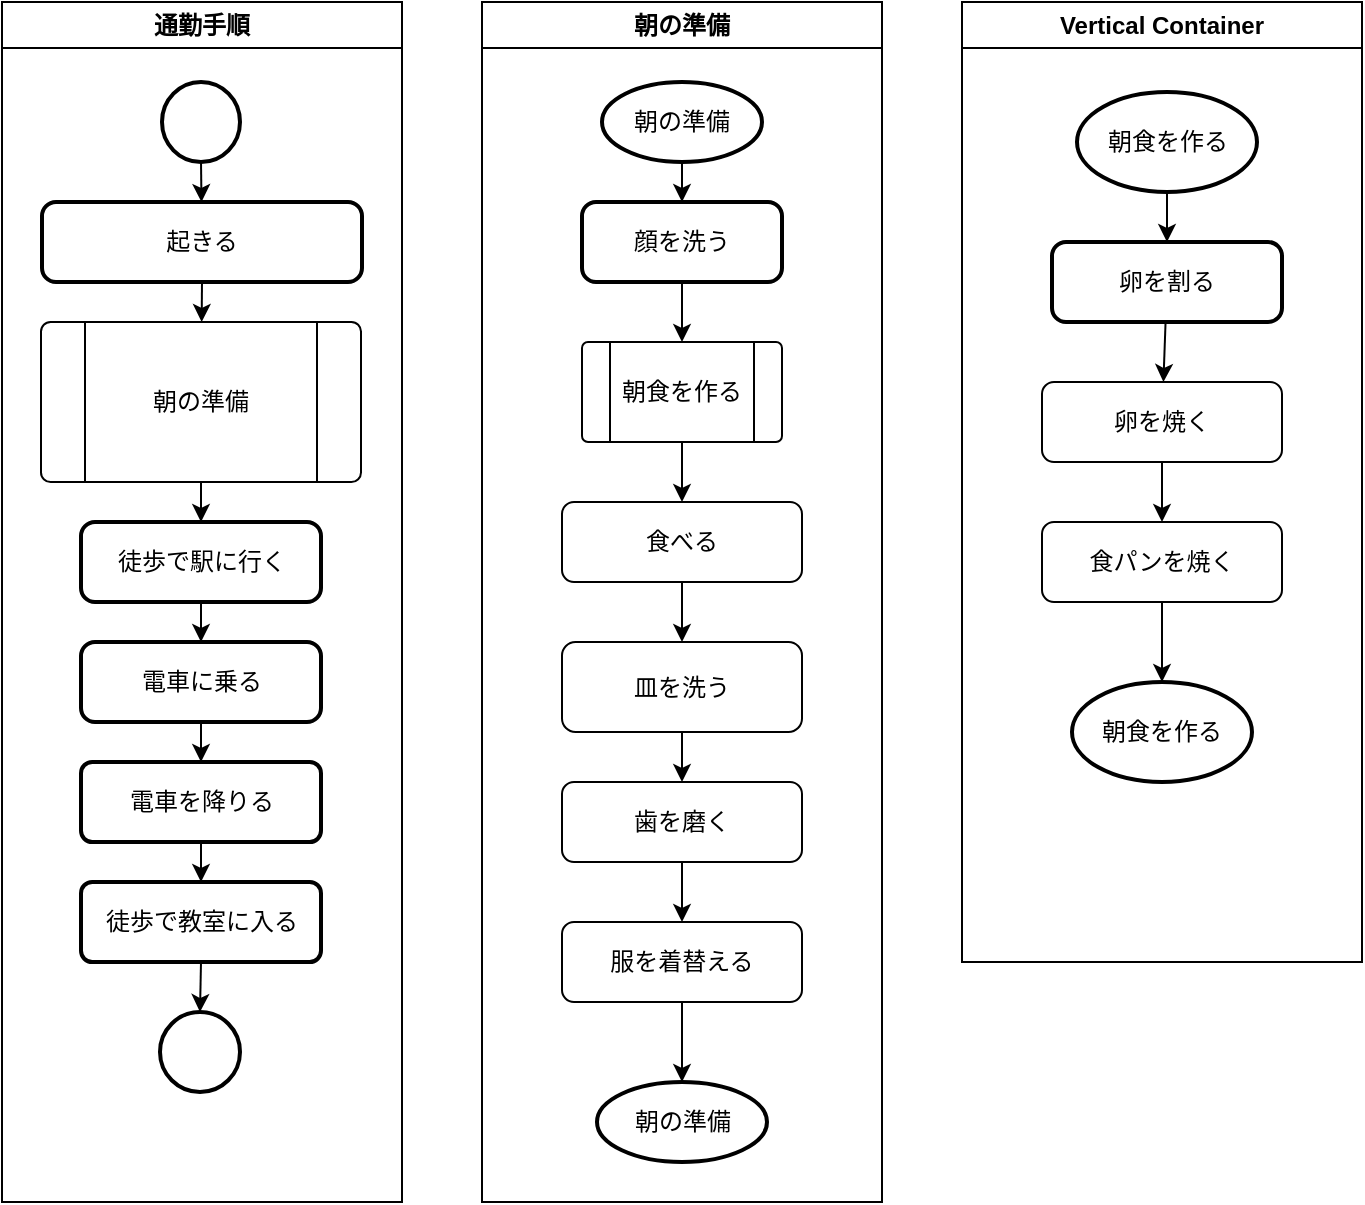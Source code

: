 <mxfile>
    <diagram id="qUqop1jtHLux_NEpYTdV" name="順次処理">
        <mxGraphModel dx="746" dy="571" grid="1" gridSize="10" guides="1" tooltips="1" connect="1" arrows="1" fold="1" page="1" pageScale="1" pageWidth="827" pageHeight="1169" background="none" math="0" shadow="0">
            <root>
                <mxCell id="0"/>
                <mxCell id="1" parent="0"/>
                <mxCell id="20" value="通勤手順" style="swimlane;whiteSpace=wrap;html=1;fontSize=12;startSize=23;" parent="1" vertex="1">
                    <mxGeometry x="40" y="40" width="200" height="600" as="geometry">
                        <mxRectangle x="290" y="50" width="90" height="30" as="alternateBounds"/>
                    </mxGeometry>
                </mxCell>
                <mxCell id="2" value="" style="strokeWidth=2;html=1;shape=mxgraph.flowchart.start_2;whiteSpace=wrap;" parent="20" vertex="1">
                    <mxGeometry x="80" y="40" width="39" height="40" as="geometry"/>
                </mxCell>
                <mxCell id="3" value="起きる" style="rounded=1;whiteSpace=wrap;html=1;absoluteArcSize=1;arcSize=14;strokeWidth=2;" parent="20" vertex="1">
                    <mxGeometry x="20" y="100" width="160" height="40" as="geometry"/>
                </mxCell>
                <mxCell id="4" style="edgeStyle=none;html=1;exitX=0.5;exitY=1;exitDx=0;exitDy=0;exitPerimeter=0;" parent="20" source="2" target="3" edge="1">
                    <mxGeometry relative="1" as="geometry"/>
                </mxCell>
                <mxCell id="5" value="&lt;font style=&quot;font-size: 12px;&quot;&gt;朝の準備&lt;/font&gt;" style="verticalLabelPosition=middle;verticalAlign=middle;html=1;shape=process;whiteSpace=wrap;rounded=1;size=0.14;arcSize=6;align=center;labelPosition=center;" parent="20" vertex="1">
                    <mxGeometry x="19.5" y="160" width="160" height="80" as="geometry"/>
                </mxCell>
                <mxCell id="7" style="edgeStyle=none;html=1;exitX=0.5;exitY=1;exitDx=0;exitDy=0;fontSize=12;" parent="20" source="3" target="5" edge="1">
                    <mxGeometry relative="1" as="geometry"/>
                </mxCell>
                <mxCell id="8" value="徒歩で駅に行く" style="rounded=1;whiteSpace=wrap;html=1;absoluteArcSize=1;arcSize=14;strokeWidth=2;fontSize=12;" parent="20" vertex="1">
                    <mxGeometry x="39.5" y="260" width="120" height="40" as="geometry"/>
                </mxCell>
                <mxCell id="10" style="edgeStyle=none;html=1;exitX=0.5;exitY=1;exitDx=0;exitDy=0;entryX=0.5;entryY=0;entryDx=0;entryDy=0;fontSize=12;" parent="20" source="5" target="8" edge="1">
                    <mxGeometry relative="1" as="geometry"/>
                </mxCell>
                <mxCell id="9" value="電車に乗る" style="rounded=1;whiteSpace=wrap;html=1;absoluteArcSize=1;arcSize=14;strokeWidth=2;fontSize=12;" parent="20" vertex="1">
                    <mxGeometry x="39.5" y="320" width="120" height="40" as="geometry"/>
                </mxCell>
                <mxCell id="11" style="edgeStyle=none;html=1;exitX=0.5;exitY=1;exitDx=0;exitDy=0;entryX=0.5;entryY=0;entryDx=0;entryDy=0;fontSize=12;" parent="20" source="8" target="9" edge="1">
                    <mxGeometry relative="1" as="geometry"/>
                </mxCell>
                <mxCell id="12" value="電車を降りる" style="whiteSpace=wrap;html=1;rounded=1;arcSize=14;strokeWidth=2;" parent="20" vertex="1">
                    <mxGeometry x="39.5" y="380" width="120" height="40" as="geometry"/>
                </mxCell>
                <mxCell id="13" value="" style="edgeStyle=none;html=1;fontSize=12;" parent="20" source="9" target="12" edge="1">
                    <mxGeometry relative="1" as="geometry"/>
                </mxCell>
                <mxCell id="24" style="edgeStyle=none;html=1;exitX=0.5;exitY=0;exitDx=0;exitDy=0;entryX=0.5;entryY=0;entryDx=0;entryDy=0;fontSize=12;" parent="20" source="14" target="16" edge="1">
                    <mxGeometry relative="1" as="geometry"/>
                </mxCell>
                <mxCell id="14" value="徒歩で教室に入る" style="whiteSpace=wrap;html=1;rounded=1;arcSize=14;strokeWidth=2;direction=west;" parent="20" vertex="1">
                    <mxGeometry x="39.5" y="440" width="120" height="40" as="geometry"/>
                </mxCell>
                <mxCell id="15" value="" style="edgeStyle=none;html=1;fontSize=12;" parent="20" source="12" target="14" edge="1">
                    <mxGeometry relative="1" as="geometry"/>
                </mxCell>
                <mxCell id="16" value="" style="ellipse;whiteSpace=wrap;html=1;rounded=1;arcSize=14;strokeWidth=2;" parent="20" vertex="1">
                    <mxGeometry x="79" y="505" width="40" height="40" as="geometry"/>
                </mxCell>
                <mxCell id="51" value="朝の準備" style="swimlane;whiteSpace=wrap;html=1;fontSize=12;" parent="1" vertex="1">
                    <mxGeometry x="280" y="40" width="200" height="600" as="geometry"/>
                </mxCell>
                <mxCell id="25" value="朝の準備" style="strokeWidth=2;html=1;shape=mxgraph.flowchart.start_1;whiteSpace=wrap;fontSize=12;" parent="51" vertex="1">
                    <mxGeometry x="60" y="40" width="80" height="40" as="geometry"/>
                </mxCell>
                <mxCell id="27" value="顔を洗う" style="rounded=1;whiteSpace=wrap;html=1;absoluteArcSize=1;arcSize=14;strokeWidth=2;fontSize=12;" parent="51" vertex="1">
                    <mxGeometry x="50" y="100" width="100" height="40" as="geometry"/>
                </mxCell>
                <mxCell id="38" style="edgeStyle=none;html=1;fontSize=12;" parent="51" source="25" target="27" edge="1">
                    <mxGeometry relative="1" as="geometry"/>
                </mxCell>
                <mxCell id="jpM_InPP1wkIHBgPKgYx-108" style="edgeStyle=none;html=1;exitX=0.5;exitY=1;exitDx=0;exitDy=0;entryX=0.5;entryY=0;entryDx=0;entryDy=0;" parent="51" source="29" target="102" edge="1">
                    <mxGeometry relative="1" as="geometry"/>
                </mxCell>
                <mxCell id="29" value="朝食を作る" style="verticalLabelPosition=middle;verticalAlign=middle;html=1;shape=process;whiteSpace=wrap;rounded=1;size=0.14;arcSize=6;fontSize=12;labelPosition=center;align=center;" parent="51" vertex="1">
                    <mxGeometry x="50" y="170" width="100" height="50" as="geometry"/>
                </mxCell>
                <mxCell id="39" style="edgeStyle=none;html=1;exitX=0.5;exitY=1;exitDx=0;exitDy=0;entryX=0.5;entryY=0;entryDx=0;entryDy=0;fontSize=12;" parent="51" source="27" target="29" edge="1">
                    <mxGeometry relative="1" as="geometry"/>
                </mxCell>
                <mxCell id="54" value="朝の準備" style="strokeWidth=2;html=1;shape=mxgraph.flowchart.start_1;whiteSpace=wrap;fontSize=12;" parent="51" vertex="1">
                    <mxGeometry x="57.5" y="540" width="85" height="40" as="geometry"/>
                </mxCell>
                <mxCell id="80" style="edgeStyle=none;html=1;entryX=0.5;entryY=0;entryDx=0;entryDy=0;fontSize=12;startArrow=none;" parent="51" source="103" edge="1">
                    <mxGeometry relative="1" as="geometry">
                        <mxPoint x="105" y="340" as="targetPoint"/>
                        <mxPoint x="105" y="290.0" as="sourcePoint"/>
                    </mxGeometry>
                </mxCell>
                <mxCell id="jpM_InPP1wkIHBgPKgYx-110" style="edgeStyle=none;html=1;exitX=0.5;exitY=1;exitDx=0;exitDy=0;entryX=0.5;entryY=0;entryDx=0;entryDy=0;" parent="51" source="102" target="103" edge="1">
                    <mxGeometry relative="1" as="geometry"/>
                </mxCell>
                <mxCell id="102" value="食べる" style="rounded=1;whiteSpace=wrap;html=1;" parent="51" vertex="1">
                    <mxGeometry x="40" y="250" width="120" height="40" as="geometry"/>
                </mxCell>
                <mxCell id="jpM_InPP1wkIHBgPKgYx-111" style="edgeStyle=none;html=1;" parent="51" source="103" target="106" edge="1">
                    <mxGeometry relative="1" as="geometry"/>
                </mxCell>
                <mxCell id="103" value="皿を洗う" style="rounded=1;whiteSpace=wrap;html=1;" parent="51" vertex="1">
                    <mxGeometry x="40" y="320" width="120" height="45" as="geometry"/>
                </mxCell>
                <mxCell id="YTTZsnOz646BL9R4fAxz-108" style="edgeStyle=none;html=1;entryX=0.5;entryY=0;entryDx=0;entryDy=0;fontColor=#FF0000;" parent="51" source="106" target="108" edge="1">
                    <mxGeometry relative="1" as="geometry"/>
                </mxCell>
                <mxCell id="106" value="歯を磨く" style="rounded=1;whiteSpace=wrap;html=1;" parent="51" vertex="1">
                    <mxGeometry x="40" y="390" width="120" height="40" as="geometry"/>
                </mxCell>
                <mxCell id="U-lDxoXy-INJuH82oHTm-109" style="edgeStyle=none;html=1;exitX=0.5;exitY=1;exitDx=0;exitDy=0;entryX=0.5;entryY=0;entryDx=0;entryDy=0;entryPerimeter=0;" parent="51" source="108" target="54" edge="1">
                    <mxGeometry relative="1" as="geometry"/>
                </mxCell>
                <mxCell id="108" value="服を着替える" style="rounded=1;whiteSpace=wrap;html=1;" parent="51" vertex="1">
                    <mxGeometry x="40" y="460" width="120" height="40" as="geometry"/>
                </mxCell>
                <mxCell id="56" value="Vertical Container" style="swimlane;whiteSpace=wrap;html=1;fontSize=12;" parent="1" vertex="1">
                    <mxGeometry x="520" y="40" width="200" height="480" as="geometry"/>
                </mxCell>
                <mxCell id="92" style="edgeStyle=none;html=1;entryX=0.5;entryY=0;entryDx=0;entryDy=0;fontSize=12;" parent="56" source="57" target="59" edge="1">
                    <mxGeometry relative="1" as="geometry"/>
                </mxCell>
                <mxCell id="57" value="朝食を作る" style="strokeWidth=2;html=1;shape=mxgraph.flowchart.start_1;whiteSpace=wrap;fontSize=12;" parent="56" vertex="1">
                    <mxGeometry x="57.5" y="45" width="90" height="50" as="geometry"/>
                </mxCell>
                <mxCell id="roav-07ZK5HBKfv_wbdE-109" style="edgeStyle=none;html=1;" parent="56" source="59" target="roav-07ZK5HBKfv_wbdE-108" edge="1">
                    <mxGeometry relative="1" as="geometry"/>
                </mxCell>
                <mxCell id="59" value="卵を割る" style="rounded=1;whiteSpace=wrap;html=1;absoluteArcSize=1;arcSize=14;strokeWidth=2;fontSize=12;" parent="56" vertex="1">
                    <mxGeometry x="45" y="120" width="115" height="40" as="geometry"/>
                </mxCell>
                <mxCell id="97" value="朝食を作る" style="strokeWidth=2;html=1;shape=mxgraph.flowchart.start_1;whiteSpace=wrap;fontSize=12;" parent="56" vertex="1">
                    <mxGeometry x="55" y="340" width="90" height="50" as="geometry"/>
                </mxCell>
                <mxCell id="FaSEwNfzqacDLzoWK4Wm-110" value="" style="edgeStyle=none;html=1;" parent="56" source="roav-07ZK5HBKfv_wbdE-108" target="FaSEwNfzqacDLzoWK4Wm-109" edge="1">
                    <mxGeometry relative="1" as="geometry"/>
                </mxCell>
                <mxCell id="roav-07ZK5HBKfv_wbdE-108" value="卵を焼く" style="rounded=1;whiteSpace=wrap;html=1;" parent="56" vertex="1">
                    <mxGeometry x="40" y="190" width="120" height="40" as="geometry"/>
                </mxCell>
                <mxCell id="FaSEwNfzqacDLzoWK4Wm-111" style="edgeStyle=none;html=1;entryX=0.5;entryY=0;entryDx=0;entryDy=0;entryPerimeter=0;" parent="56" source="FaSEwNfzqacDLzoWK4Wm-109" target="97" edge="1">
                    <mxGeometry relative="1" as="geometry"/>
                </mxCell>
                <mxCell id="FaSEwNfzqacDLzoWK4Wm-109" value="食パンを焼く" style="whiteSpace=wrap;html=1;rounded=1;" parent="56" vertex="1">
                    <mxGeometry x="40" y="260" width="120" height="40" as="geometry"/>
                </mxCell>
            </root>
        </mxGraphModel>
    </diagram>
    <diagram id="DSsxU5aqdP8usCjlP7rj" name="分岐処理">
        <mxGraphModel dx="1242" dy="571" grid="1" gridSize="10" guides="1" tooltips="1" connect="1" arrows="1" fold="1" page="1" pageScale="1" pageWidth="827" pageHeight="1169" math="0" shadow="0">
            <root>
                <mxCell id="0"/>
                <mxCell id="1" parent="0"/>
                <mxCell id="vKF5UNsVLssrN6q6op1z-1" value="領域図" style="swimlane;whiteSpace=wrap;html=1;" parent="1" vertex="1">
                    <mxGeometry x="40" y="30" width="180" height="220" as="geometry"/>
                </mxCell>
                <mxCell id="f1Bt9hPJplXnvV2Oz0ST-3" value="年齢" style="rounded=0;whiteSpace=wrap;html=1;" parent="vKF5UNsVLssrN6q6op1z-1" vertex="1">
                    <mxGeometry x="30" y="40" width="120" height="40" as="geometry"/>
                </mxCell>
                <mxCell id="8ND8xKEiw92IoHRPu9qN-1" value="&lt;font color=&quot;#ffffff&quot;&gt;料金&lt;/font&gt;" style="whiteSpace=wrap;html=1;fontColor=#FF0000;" parent="vKF5UNsVLssrN6q6op1z-1" vertex="1">
                    <mxGeometry x="30" y="100" width="120" height="40" as="geometry"/>
                </mxCell>
                <mxCell id="nf-amiZd1dIdaD0Hhi5Y-391" value="&lt;font color=&quot;#ffffff&quot;&gt;半額クーポン&lt;/font&gt;" style="whiteSpace=wrap;html=1;fontColor=#FF0000;" parent="vKF5UNsVLssrN6q6op1z-1" vertex="1">
                    <mxGeometry x="30" y="160" width="120" height="40" as="geometry"/>
                </mxCell>
                <mxCell id="W_aUEOagynfciFF1-NhY-8" value="" style="edgeStyle=none;html=1;entryX=0.5;entryY=0;entryDx=0;entryDy=0;" parent="1" source="W_aUEOagynfciFF1-NhY-2" target="W_aUEOagynfciFF1-NhY-7" edge="1">
                    <mxGeometry relative="1" as="geometry">
                        <mxPoint x="435" y="440" as="targetPoint"/>
                    </mxGeometry>
                </mxCell>
                <mxCell id="W_aUEOagynfciFF1-NhY-2" value="" style="strokeWidth=2;html=1;shape=mxgraph.flowchart.start_2;whiteSpace=wrap;" parent="1" vertex="1">
                    <mxGeometry x="405" y="160" width="80" height="80" as="geometry"/>
                </mxCell>
                <mxCell id="W_aUEOagynfciFF1-NhY-3" value="" style="strokeWidth=2;html=1;shape=mxgraph.flowchart.start_2;whiteSpace=wrap;" parent="1" vertex="1">
                    <mxGeometry x="405" y="1340" width="80" height="80" as="geometry"/>
                </mxCell>
                <mxCell id="nf-amiZd1dIdaD0Hhi5Y-148" style="html=1;entryX=0.5;entryY=0;entryDx=0;entryDy=0;fontColor=#FFFFFF;" parent="1" source="W_aUEOagynfciFF1-NhY-7" target="nf-amiZd1dIdaD0Hhi5Y-151" edge="1">
                    <mxGeometry relative="1" as="geometry"/>
                </mxCell>
                <mxCell id="W_aUEOagynfciFF1-NhY-7" value="年齢を確認&lt;br&gt;値を&lt;font style=&quot;&quot; color=&quot;#ff0000&quot;&gt;&lt;u&gt;年齢&lt;/u&gt;&lt;/font&gt;に代入" style="shape=parallelogram;perimeter=parallelogramPerimeter;whiteSpace=wrap;html=1;fixedSize=1;strokeWidth=2;" parent="1" vertex="1">
                    <mxGeometry x="365" y="290" width="160" height="60" as="geometry"/>
                </mxCell>
                <mxCell id="fCtXb6CGpOPLasDEhBPN-4" value="TRUE" style="edgeStyle=none;html=1;fontColor=#FFFFFF;" parent="1" source="fCtXb6CGpOPLasDEhBPN-1" target="fCtXb6CGpOPLasDEhBPN-3" edge="1">
                    <mxGeometry relative="1" as="geometry"/>
                </mxCell>
                <mxCell id="fCtXb6CGpOPLasDEhBPN-6" value="&lt;font color=&quot;#ffffff&quot;&gt;FALSE&lt;/font&gt;" style="html=1;fontColor=#FF0000;exitX=0.5;exitY=0;exitDx=0;exitDy=0;entryX=0;entryY=0.5;entryDx=0;entryDy=0;" parent="1" source="fCtXb6CGpOPLasDEhBPN-1" target="fCtXb6CGpOPLasDEhBPN-5" edge="1">
                    <mxGeometry relative="1" as="geometry">
                        <mxPoint as="offset"/>
                    </mxGeometry>
                </mxCell>
                <mxCell id="fCtXb6CGpOPLasDEhBPN-1" value="&lt;u style=&quot;color: rgb(255, 0, 0);&quot;&gt;年齢&lt;/u&gt;&lt;font color=&quot;#ffffff&quot;&gt;が6未満の時&lt;/font&gt;" style="rhombus;whiteSpace=wrap;html=1;strokeWidth=2;direction=south;" parent="1" vertex="1">
                    <mxGeometry x="385" y="490" width="120" height="120" as="geometry"/>
                </mxCell>
                <mxCell id="nf-amiZd1dIdaD0Hhi5Y-160" style="edgeStyle=none;html=1;entryX=0.5;entryY=0;entryDx=0;entryDy=0;fontColor=#FFFFFF;" parent="1" source="fCtXb6CGpOPLasDEhBPN-3" target="8ND8xKEiw92IoHRPu9qN-14" edge="1">
                    <mxGeometry relative="1" as="geometry"/>
                </mxCell>
                <mxCell id="fCtXb6CGpOPLasDEhBPN-3" value="&lt;font style=&quot;&quot; color=&quot;#ff0000&quot;&gt;&lt;u&gt;料金&lt;/u&gt;&lt;/font&gt;に600円を代入" style="whiteSpace=wrap;html=1;strokeWidth=2;" parent="1" vertex="1">
                    <mxGeometry x="375" y="680" width="140" height="60" as="geometry"/>
                </mxCell>
                <mxCell id="nf-amiZd1dIdaD0Hhi5Y-156" value="&lt;span style=&quot;color: rgb(255, 255, 255); font-family: Helvetica; font-size: 11px; font-style: normal; font-variant-ligatures: normal; font-variant-caps: normal; font-weight: 400; letter-spacing: normal; orphans: 2; text-align: center; text-indent: 0px; text-transform: none; widows: 2; word-spacing: 0px; -webkit-text-stroke-width: 0px; background-color: rgb(24, 20, 29); text-decoration-thickness: initial; text-decoration-style: initial; text-decoration-color: initial; float: none; display: inline !important;&quot;&gt;FALSE&lt;/span&gt;" style="html=1;fontColor=#FFFFFF;" parent="1" source="fCtXb6CGpOPLasDEhBPN-5" target="8ND8xKEiw92IoHRPu9qN-4" edge="1">
                    <mxGeometry relative="1" as="geometry"/>
                </mxCell>
                <mxCell id="nf-amiZd1dIdaD0Hhi5Y-166" value="&lt;span style=&quot;color: rgb(255, 255, 255); font-family: Helvetica; font-size: 11px; font-style: normal; font-variant-ligatures: normal; font-variant-caps: normal; font-weight: 400; letter-spacing: normal; orphans: 2; text-align: center; text-indent: 0px; text-transform: none; widows: 2; word-spacing: 0px; -webkit-text-stroke-width: 0px; background-color: rgb(24, 20, 29); text-decoration-thickness: initial; text-decoration-style: initial; text-decoration-color: initial; float: none; display: inline !important;&quot;&gt;TRUE&lt;/span&gt;" style="edgeStyle=none;html=1;entryX=0.5;entryY=0;entryDx=0;entryDy=0;fontColor=#FFFFFF;" parent="1" source="fCtXb6CGpOPLasDEhBPN-5" target="8ND8xKEiw92IoHRPu9qN-2" edge="1">
                    <mxGeometry x="-0.111" relative="1" as="geometry">
                        <mxPoint as="offset"/>
                    </mxGeometry>
                </mxCell>
                <mxCell id="fCtXb6CGpOPLasDEhBPN-5" value="&lt;u style=&quot;color: rgb(255, 0, 0);&quot;&gt;年齢&lt;/u&gt;&lt;font color=&quot;#ffffff&quot;&gt;が12以下の時&lt;/font&gt;" style="rhombus;whiteSpace=wrap;html=1;strokeWidth=2;" parent="1" vertex="1">
                    <mxGeometry x="585" y="490" width="120" height="120" as="geometry"/>
                </mxCell>
                <mxCell id="nf-amiZd1dIdaD0Hhi5Y-157" style="edgeStyle=orthogonalEdgeStyle;html=1;entryX=0.5;entryY=0;entryDx=0;entryDy=0;fontColor=#FFFFFF;" parent="1" source="8ND8xKEiw92IoHRPu9qN-2" target="8ND8xKEiw92IoHRPu9qN-14" edge="1">
                    <mxGeometry relative="1" as="geometry">
                        <Array as="points">
                            <mxPoint x="645" y="1130"/>
                            <mxPoint x="445" y="1130"/>
                        </Array>
                    </mxGeometry>
                </mxCell>
                <mxCell id="8ND8xKEiw92IoHRPu9qN-2" value="&lt;font color=&quot;#ff0000&quot;&gt;&lt;u&gt;料金&lt;/u&gt;&lt;/font&gt;に900を代入" style="whiteSpace=wrap;html=1;strokeWidth=2;" parent="1" vertex="1">
                    <mxGeometry x="575" y="680" width="140" height="60" as="geometry"/>
                </mxCell>
                <mxCell id="8ND8xKEiw92IoHRPu9qN-13" value="&lt;span style=&quot;color: rgb(255, 255, 255); font-family: Helvetica; font-size: 11px; font-style: normal; font-variant-ligatures: normal; font-variant-caps: normal; font-weight: 400; letter-spacing: normal; orphans: 2; text-align: center; text-indent: 0px; text-transform: none; widows: 2; word-spacing: 0px; -webkit-text-stroke-width: 0px; background-color: rgb(24, 20, 29); text-decoration-thickness: initial; text-decoration-style: initial; text-decoration-color: initial; float: none; display: inline !important;&quot;&gt;FALSE&lt;/span&gt;" style="edgeStyle=orthogonalEdgeStyle;html=1;fontColor=#FF0000;exitX=1;exitY=0.5;exitDx=0;exitDy=0;" parent="1" source="8ND8xKEiw92IoHRPu9qN-4" target="8ND8xKEiw92IoHRPu9qN-12" edge="1">
                    <mxGeometry x="-0.067" relative="1" as="geometry">
                        <mxPoint as="offset"/>
                    </mxGeometry>
                </mxCell>
                <mxCell id="8ND8xKEiw92IoHRPu9qN-23" value="&lt;span style=&quot;color: rgb(255, 255, 255);&quot;&gt;TRUE&lt;/span&gt;" style="edgeStyle=none;html=1;entryX=0.5;entryY=0;entryDx=0;entryDy=0;fontColor=#FF0000;exitX=0.5;exitY=1;exitDx=0;exitDy=0;" parent="1" source="8ND8xKEiw92IoHRPu9qN-4" target="8ND8xKEiw92IoHRPu9qN-6" edge="1">
                    <mxGeometry relative="1" as="geometry"/>
                </mxCell>
                <mxCell id="8ND8xKEiw92IoHRPu9qN-4" value="&lt;font color=&quot;#ff0000&quot;&gt;&lt;u&gt;年齢&lt;/u&gt;&lt;/font&gt;が65未満の時" style="rhombus;whiteSpace=wrap;html=1;strokeWidth=2;" parent="1" vertex="1">
                    <mxGeometry x="781" y="490" width="110" height="120" as="geometry"/>
                </mxCell>
                <mxCell id="nf-amiZd1dIdaD0Hhi5Y-164" style="html=1;entryX=0.5;entryY=0;entryDx=0;entryDy=0;fontColor=#FFFFFF;" parent="1" source="8ND8xKEiw92IoHRPu9qN-6" target="nf-amiZd1dIdaD0Hhi5Y-172" edge="1">
                    <mxGeometry relative="1" as="geometry">
                        <mxPoint x="836" y="830" as="targetPoint"/>
                    </mxGeometry>
                </mxCell>
                <mxCell id="8ND8xKEiw92IoHRPu9qN-6" value="&lt;font color=&quot;#ff0000&quot;&gt;&lt;u&gt;料金&lt;/u&gt;&lt;/font&gt;に1500を代入" style="whiteSpace=wrap;html=1;strokeWidth=2;" parent="1" vertex="1">
                    <mxGeometry x="766" y="680" width="140" height="60" as="geometry"/>
                </mxCell>
                <mxCell id="nf-amiZd1dIdaD0Hhi5Y-163" style="edgeStyle=orthogonalEdgeStyle;html=1;entryX=0.5;entryY=0;entryDx=0;entryDy=0;fontColor=#FFFFFF;" parent="1" source="8ND8xKEiw92IoHRPu9qN-12" target="nf-amiZd1dIdaD0Hhi5Y-172" edge="1">
                    <mxGeometry relative="1" as="geometry">
                        <mxPoint x="836" y="830" as="targetPoint"/>
                        <Array as="points">
                            <mxPoint x="1045" y="790"/>
                            <mxPoint x="836" y="790"/>
                        </Array>
                    </mxGeometry>
                </mxCell>
                <mxCell id="8ND8xKEiw92IoHRPu9qN-12" value="&lt;font color=&quot;#ff0000&quot;&gt;&lt;u&gt;料金&lt;/u&gt;&lt;/font&gt;に1100を代入" style="whiteSpace=wrap;html=1;strokeWidth=2;" parent="1" vertex="1">
                    <mxGeometry x="975" y="680" width="140" height="60" as="geometry"/>
                </mxCell>
                <mxCell id="8ND8xKEiw92IoHRPu9qN-16" style="edgeStyle=none;html=1;entryX=0.5;entryY=0;entryDx=0;entryDy=0;entryPerimeter=0;fontColor=#FF0000;" parent="1" source="8ND8xKEiw92IoHRPu9qN-14" target="W_aUEOagynfciFF1-NhY-3" edge="1">
                    <mxGeometry relative="1" as="geometry"/>
                </mxCell>
                <mxCell id="8ND8xKEiw92IoHRPu9qN-14" value="料金支払い処理" style="whiteSpace=wrap;html=1;strokeWidth=2;" parent="1" vertex="1">
                    <mxGeometry x="385" y="1220" width="120" height="60" as="geometry"/>
                </mxCell>
                <mxCell id="nf-amiZd1dIdaD0Hhi5Y-14" value="トレース1" style="shape=table;startSize=30;container=1;collapsible=0;childLayout=tableLayout;fontStyle=1;align=center;fillColor=none;" parent="1" vertex="1">
                    <mxGeometry x="40" y="280" width="240" height="240" as="geometry"/>
                </mxCell>
                <mxCell id="nf-amiZd1dIdaD0Hhi5Y-15" value="" style="shape=tableRow;horizontal=0;startSize=0;swimlaneHead=0;swimlaneBody=0;top=0;left=0;bottom=0;right=0;collapsible=0;dropTarget=0;fillColor=none;points=[[0,0.5],[1,0.5]];portConstraint=eastwest;" parent="nf-amiZd1dIdaD0Hhi5Y-14" vertex="1">
                    <mxGeometry y="30" width="240" height="42" as="geometry"/>
                </mxCell>
                <mxCell id="nf-amiZd1dIdaD0Hhi5Y-16" value="No." style="shape=partialRectangle;html=1;whiteSpace=wrap;connectable=0;fillColor=none;top=0;left=0;bottom=0;right=0;overflow=hidden;" parent="nf-amiZd1dIdaD0Hhi5Y-15" vertex="1">
                    <mxGeometry width="61" height="42" as="geometry">
                        <mxRectangle width="61" height="42" as="alternateBounds"/>
                    </mxGeometry>
                </mxCell>
                <mxCell id="nf-amiZd1dIdaD0Hhi5Y-17" value="年齢" style="shape=partialRectangle;html=1;whiteSpace=wrap;connectable=0;fillColor=none;top=0;left=0;bottom=0;right=0;overflow=hidden;" parent="nf-amiZd1dIdaD0Hhi5Y-15" vertex="1">
                    <mxGeometry x="61" width="59" height="42" as="geometry">
                        <mxRectangle width="59" height="42" as="alternateBounds"/>
                    </mxGeometry>
                </mxCell>
                <mxCell id="nf-amiZd1dIdaD0Hhi5Y-18" value="料金" style="shape=partialRectangle;html=1;whiteSpace=wrap;connectable=0;fillColor=none;top=0;left=0;bottom=0;right=0;overflow=hidden;" parent="nf-amiZd1dIdaD0Hhi5Y-15" vertex="1">
                    <mxGeometry x="120" width="60" height="42" as="geometry">
                        <mxRectangle width="60" height="42" as="alternateBounds"/>
                    </mxGeometry>
                </mxCell>
                <mxCell id="nf-amiZd1dIdaD0Hhi5Y-183" value="クーポン" style="shape=partialRectangle;html=1;whiteSpace=wrap;connectable=0;fillColor=none;top=0;left=0;bottom=0;right=0;overflow=hidden;" parent="nf-amiZd1dIdaD0Hhi5Y-15" vertex="1">
                    <mxGeometry x="180" width="60" height="42" as="geometry">
                        <mxRectangle width="60" height="42" as="alternateBounds"/>
                    </mxGeometry>
                </mxCell>
                <mxCell id="nf-amiZd1dIdaD0Hhi5Y-19" value="" style="shape=tableRow;horizontal=0;startSize=0;swimlaneHead=0;swimlaneBody=0;top=0;left=0;bottom=0;right=0;collapsible=0;dropTarget=0;fillColor=none;points=[[0,0.5],[1,0.5]];portConstraint=eastwest;" parent="nf-amiZd1dIdaD0Hhi5Y-14" vertex="1">
                    <mxGeometry y="72" width="240" height="42" as="geometry"/>
                </mxCell>
                <mxCell id="nf-amiZd1dIdaD0Hhi5Y-20" value="1" style="shape=partialRectangle;html=1;whiteSpace=wrap;connectable=0;fillColor=none;top=0;left=0;bottom=0;right=0;overflow=hidden;" parent="nf-amiZd1dIdaD0Hhi5Y-19" vertex="1">
                    <mxGeometry width="61" height="42" as="geometry">
                        <mxRectangle width="61" height="42" as="alternateBounds"/>
                    </mxGeometry>
                </mxCell>
                <mxCell id="nf-amiZd1dIdaD0Hhi5Y-21" value="5" style="shape=partialRectangle;html=1;whiteSpace=wrap;connectable=0;fillColor=none;top=0;left=0;bottom=0;right=0;overflow=hidden;" parent="nf-amiZd1dIdaD0Hhi5Y-19" vertex="1">
                    <mxGeometry x="61" width="59" height="42" as="geometry">
                        <mxRectangle width="59" height="42" as="alternateBounds"/>
                    </mxGeometry>
                </mxCell>
                <mxCell id="nf-amiZd1dIdaD0Hhi5Y-22" value="" style="shape=partialRectangle;html=1;whiteSpace=wrap;connectable=0;fillColor=none;top=0;left=0;bottom=0;right=0;overflow=hidden;" parent="nf-amiZd1dIdaD0Hhi5Y-19" vertex="1">
                    <mxGeometry x="120" width="60" height="42" as="geometry">
                        <mxRectangle width="60" height="42" as="alternateBounds"/>
                    </mxGeometry>
                </mxCell>
                <mxCell id="nf-amiZd1dIdaD0Hhi5Y-184" style="shape=partialRectangle;html=1;whiteSpace=wrap;connectable=0;fillColor=none;top=0;left=0;bottom=0;right=0;overflow=hidden;" parent="nf-amiZd1dIdaD0Hhi5Y-19" vertex="1">
                    <mxGeometry x="180" width="60" height="42" as="geometry">
                        <mxRectangle width="60" height="42" as="alternateBounds"/>
                    </mxGeometry>
                </mxCell>
                <mxCell id="nf-amiZd1dIdaD0Hhi5Y-23" value="" style="shape=tableRow;horizontal=0;startSize=0;swimlaneHead=0;swimlaneBody=0;top=0;left=0;bottom=0;right=0;collapsible=0;dropTarget=0;fillColor=none;points=[[0,0.5],[1,0.5]];portConstraint=eastwest;" parent="nf-amiZd1dIdaD0Hhi5Y-14" vertex="1">
                    <mxGeometry y="114" width="240" height="42" as="geometry"/>
                </mxCell>
                <mxCell id="nf-amiZd1dIdaD0Hhi5Y-24" value="2" style="shape=partialRectangle;html=1;whiteSpace=wrap;connectable=0;fillColor=none;top=0;left=0;bottom=0;right=0;overflow=hidden;" parent="nf-amiZd1dIdaD0Hhi5Y-23" vertex="1">
                    <mxGeometry width="61" height="42" as="geometry">
                        <mxRectangle width="61" height="42" as="alternateBounds"/>
                    </mxGeometry>
                </mxCell>
                <mxCell id="nf-amiZd1dIdaD0Hhi5Y-25" value="5" style="shape=partialRectangle;html=1;whiteSpace=wrap;connectable=0;fillColor=none;top=0;left=0;bottom=0;right=0;overflow=hidden;" parent="nf-amiZd1dIdaD0Hhi5Y-23" vertex="1">
                    <mxGeometry x="61" width="59" height="42" as="geometry">
                        <mxRectangle width="59" height="42" as="alternateBounds"/>
                    </mxGeometry>
                </mxCell>
                <mxCell id="nf-amiZd1dIdaD0Hhi5Y-26" value="" style="shape=partialRectangle;html=1;whiteSpace=wrap;connectable=0;fillColor=none;top=0;left=0;bottom=0;right=0;overflow=hidden;" parent="nf-amiZd1dIdaD0Hhi5Y-23" vertex="1">
                    <mxGeometry x="120" width="60" height="42" as="geometry">
                        <mxRectangle width="60" height="42" as="alternateBounds"/>
                    </mxGeometry>
                </mxCell>
                <mxCell id="nf-amiZd1dIdaD0Hhi5Y-185" value="なし" style="shape=partialRectangle;html=1;whiteSpace=wrap;connectable=0;fillColor=none;top=0;left=0;bottom=0;right=0;overflow=hidden;" parent="nf-amiZd1dIdaD0Hhi5Y-23" vertex="1">
                    <mxGeometry x="180" width="60" height="42" as="geometry">
                        <mxRectangle width="60" height="42" as="alternateBounds"/>
                    </mxGeometry>
                </mxCell>
                <mxCell id="nf-amiZd1dIdaD0Hhi5Y-27" style="shape=tableRow;horizontal=0;startSize=0;swimlaneHead=0;swimlaneBody=0;top=0;left=0;bottom=0;right=0;collapsible=0;dropTarget=0;fillColor=none;points=[[0,0.5],[1,0.5]];portConstraint=eastwest;" parent="nf-amiZd1dIdaD0Hhi5Y-14" vertex="1">
                    <mxGeometry y="156" width="240" height="44" as="geometry"/>
                </mxCell>
                <mxCell id="nf-amiZd1dIdaD0Hhi5Y-28" value="3" style="shape=partialRectangle;html=1;whiteSpace=wrap;connectable=0;fillColor=none;top=0;left=0;bottom=0;right=0;overflow=hidden;" parent="nf-amiZd1dIdaD0Hhi5Y-27" vertex="1">
                    <mxGeometry width="61" height="44" as="geometry">
                        <mxRectangle width="61" height="44" as="alternateBounds"/>
                    </mxGeometry>
                </mxCell>
                <mxCell id="nf-amiZd1dIdaD0Hhi5Y-29" value="5" style="shape=partialRectangle;html=1;whiteSpace=wrap;connectable=0;fillColor=none;top=0;left=0;bottom=0;right=0;overflow=hidden;" parent="nf-amiZd1dIdaD0Hhi5Y-27" vertex="1">
                    <mxGeometry x="61" width="59" height="44" as="geometry">
                        <mxRectangle width="59" height="44" as="alternateBounds"/>
                    </mxGeometry>
                </mxCell>
                <mxCell id="nf-amiZd1dIdaD0Hhi5Y-30" value="600" style="shape=partialRectangle;html=1;whiteSpace=wrap;connectable=0;top=0;left=0;bottom=0;right=0;overflow=hidden;labelBackgroundColor=none;fillColor=none;fontColor=#ffffff;strokeColor=#2D7600;" parent="nf-amiZd1dIdaD0Hhi5Y-27" vertex="1">
                    <mxGeometry x="120" width="60" height="44" as="geometry">
                        <mxRectangle width="60" height="44" as="alternateBounds"/>
                    </mxGeometry>
                </mxCell>
                <mxCell id="nf-amiZd1dIdaD0Hhi5Y-186" value="なし" style="shape=partialRectangle;html=1;whiteSpace=wrap;connectable=0;top=0;left=0;bottom=0;right=0;overflow=hidden;labelBackgroundColor=none;fillColor=none;" parent="nf-amiZd1dIdaD0Hhi5Y-27" vertex="1">
                    <mxGeometry x="180" width="60" height="44" as="geometry">
                        <mxRectangle width="60" height="44" as="alternateBounds"/>
                    </mxGeometry>
                </mxCell>
                <mxCell id="nf-amiZd1dIdaD0Hhi5Y-179" style="shape=tableRow;horizontal=0;startSize=0;swimlaneHead=0;swimlaneBody=0;top=0;left=0;bottom=0;right=0;collapsible=0;dropTarget=0;fillColor=none;points=[[0,0.5],[1,0.5]];portConstraint=eastwest;" parent="nf-amiZd1dIdaD0Hhi5Y-14" vertex="1">
                    <mxGeometry y="200" width="240" height="40" as="geometry"/>
                </mxCell>
                <mxCell id="nf-amiZd1dIdaD0Hhi5Y-180" value="5" style="shape=partialRectangle;html=1;whiteSpace=wrap;connectable=0;fillColor=none;top=0;left=0;bottom=0;right=0;overflow=hidden;" parent="nf-amiZd1dIdaD0Hhi5Y-179" vertex="1">
                    <mxGeometry width="61" height="40" as="geometry">
                        <mxRectangle width="61" height="40" as="alternateBounds"/>
                    </mxGeometry>
                </mxCell>
                <mxCell id="nf-amiZd1dIdaD0Hhi5Y-181" value="5" style="shape=partialRectangle;html=1;whiteSpace=wrap;connectable=0;fillColor=none;top=0;left=0;bottom=0;right=0;overflow=hidden;" parent="nf-amiZd1dIdaD0Hhi5Y-179" vertex="1">
                    <mxGeometry x="61" width="59" height="40" as="geometry">
                        <mxRectangle width="59" height="40" as="alternateBounds"/>
                    </mxGeometry>
                </mxCell>
                <mxCell id="nf-amiZd1dIdaD0Hhi5Y-182" value="600" style="shape=partialRectangle;html=1;whiteSpace=wrap;connectable=0;top=0;left=0;bottom=0;right=0;overflow=hidden;labelBackgroundColor=none;fillColor=#60a917;fontColor=#ffffff;strokeColor=#2D7600;" parent="nf-amiZd1dIdaD0Hhi5Y-179" vertex="1">
                    <mxGeometry x="120" width="60" height="40" as="geometry">
                        <mxRectangle width="60" height="40" as="alternateBounds"/>
                    </mxGeometry>
                </mxCell>
                <mxCell id="nf-amiZd1dIdaD0Hhi5Y-187" value="&#10;&lt;span style=&quot;color: rgb(240, 240, 240); font-family: Helvetica; font-size: 12px; font-style: normal; font-variant-ligatures: normal; font-variant-caps: normal; font-weight: 400; letter-spacing: normal; orphans: 2; text-align: center; text-indent: 0px; text-transform: none; widows: 2; word-spacing: 0px; -webkit-text-stroke-width: 0px; background-color: rgb(42, 37, 47); text-decoration-thickness: initial; text-decoration-style: initial; text-decoration-color: initial; float: none; display: inline !important;&quot;&gt;なし&lt;/span&gt;&#10;&#10;" style="shape=partialRectangle;html=1;whiteSpace=wrap;connectable=0;fillColor=none;top=0;left=0;bottom=0;right=0;overflow=hidden;labelBackgroundColor=none;fontColor=#ffffff;strokeColor=#2D7600;" parent="nf-amiZd1dIdaD0Hhi5Y-179" vertex="1">
                    <mxGeometry x="180" width="60" height="40" as="geometry">
                        <mxRectangle width="60" height="40" as="alternateBounds"/>
                    </mxGeometry>
                </mxCell>
                <mxCell id="nf-amiZd1dIdaD0Hhi5Y-177" style="edgeStyle=orthogonalEdgeStyle;html=1;fontColor=#FFFFFF;" parent="1" source="nf-amiZd1dIdaD0Hhi5Y-100" edge="1">
                    <mxGeometry relative="1" as="geometry">
                        <mxPoint x="445" y="1220" as="targetPoint"/>
                        <Array as="points">
                            <mxPoint x="836" y="1130"/>
                            <mxPoint x="445" y="1130"/>
                        </Array>
                    </mxGeometry>
                </mxCell>
                <mxCell id="nf-amiZd1dIdaD0Hhi5Y-100" value="&lt;u style=&quot;&quot;&gt;&lt;font color=&quot;#ff0000&quot;&gt;料金&lt;/font&gt;&lt;font color=&quot;#ffffff&quot;&gt;に&lt;/font&gt;&lt;font color=&quot;#ff0000&quot;&gt;料金/2&lt;/font&gt;&lt;font color=&quot;#ffffff&quot;&gt;を代入&lt;/font&gt;&lt;/u&gt;" style="whiteSpace=wrap;html=1;strokeWidth=2;" parent="1" vertex="1">
                    <mxGeometry x="766" y="1030" width="140" height="60" as="geometry"/>
                </mxCell>
                <mxCell id="nf-amiZd1dIdaD0Hhi5Y-153" style="edgeStyle=none;html=1;exitX=0.5;exitY=1;exitDx=0;exitDy=0;entryX=0;entryY=0.5;entryDx=0;entryDy=0;fontColor=#FF0000;" parent="1" source="nf-amiZd1dIdaD0Hhi5Y-151" target="fCtXb6CGpOPLasDEhBPN-1" edge="1">
                    <mxGeometry relative="1" as="geometry"/>
                </mxCell>
                <mxCell id="nf-amiZd1dIdaD0Hhi5Y-151" value="&lt;u style=&quot;&quot;&gt;&lt;font color=&quot;#ff0000&quot;&gt;半額クーポン&lt;br&gt;&lt;/font&gt;&lt;font color=&quot;#ffffff&quot;&gt;持ってるか確認&lt;/font&gt;&lt;/u&gt;" style="shape=parallelogram;perimeter=parallelogramPerimeter;whiteSpace=wrap;html=1;fixedSize=1;strokeWidth=2;" parent="1" vertex="1">
                    <mxGeometry x="365" y="390" width="160" height="60" as="geometry"/>
                </mxCell>
                <mxCell id="nf-amiZd1dIdaD0Hhi5Y-167" style="edgeStyle=none;html=1;exitX=0;exitY=0.25;exitDx=0;exitDy=0;entryX=0;entryY=0.5;entryDx=0;entryDy=0;fontColor=#FFFFFF;" parent="1" source="nf-amiZd1dIdaD0Hhi5Y-100" target="nf-amiZd1dIdaD0Hhi5Y-100" edge="1">
                    <mxGeometry relative="1" as="geometry"/>
                </mxCell>
                <mxCell id="nf-amiZd1dIdaD0Hhi5Y-174" value="TRUE" style="html=1;entryX=0.5;entryY=0;entryDx=0;entryDy=0;fontColor=#FFFFFF;" parent="1" source="nf-amiZd1dIdaD0Hhi5Y-172" target="nf-amiZd1dIdaD0Hhi5Y-100" edge="1">
                    <mxGeometry relative="1" as="geometry"/>
                </mxCell>
                <mxCell id="nf-amiZd1dIdaD0Hhi5Y-175" value="FALSE" style="edgeStyle=orthogonalEdgeStyle;html=1;entryX=0.5;entryY=0;entryDx=0;entryDy=0;fontColor=#FFFFFF;exitX=1;exitY=0.5;exitDx=0;exitDy=0;" parent="1" source="nf-amiZd1dIdaD0Hhi5Y-172" target="8ND8xKEiw92IoHRPu9qN-14" edge="1">
                    <mxGeometry x="-0.453" relative="1" as="geometry">
                        <Array as="points">
                            <mxPoint x="1105" y="900"/>
                            <mxPoint x="1105" y="1130"/>
                            <mxPoint x="445" y="1130"/>
                        </Array>
                        <mxPoint as="offset"/>
                    </mxGeometry>
                </mxCell>
                <mxCell id="nf-amiZd1dIdaD0Hhi5Y-172" value="&lt;p style=&quot;line-height: 100%;&quot;&gt;&lt;font style=&quot;&quot; color=&quot;#ff0000&quot;&gt;半額クーポン&lt;/font&gt;&lt;font style=&quot;&quot; color=&quot;#ffffff&quot;&gt;を持っている？&lt;/font&gt;&lt;/p&gt;" style="rhombus;whiteSpace=wrap;html=1;strokeWidth=2;align=center;" parent="1" vertex="1">
                    <mxGeometry x="771" y="830" width="130" height="140" as="geometry"/>
                </mxCell>
                <mxCell id="nf-amiZd1dIdaD0Hhi5Y-189" value="トレース2" style="shape=table;startSize=30;container=1;collapsible=0;childLayout=tableLayout;fontStyle=1;align=center;" parent="1" vertex="1">
                    <mxGeometry x="40" y="540" width="240" height="240" as="geometry"/>
                </mxCell>
                <mxCell id="nf-amiZd1dIdaD0Hhi5Y-190" value="" style="shape=tableRow;horizontal=0;startSize=0;swimlaneHead=0;swimlaneBody=0;top=0;left=0;bottom=0;right=0;collapsible=0;dropTarget=0;fillColor=none;points=[[0,0.5],[1,0.5]];portConstraint=eastwest;" parent="nf-amiZd1dIdaD0Hhi5Y-189" vertex="1">
                    <mxGeometry y="30" width="240" height="42" as="geometry"/>
                </mxCell>
                <mxCell id="nf-amiZd1dIdaD0Hhi5Y-191" value="No." style="shape=partialRectangle;html=1;whiteSpace=wrap;connectable=0;fillColor=none;top=0;left=0;bottom=0;right=0;overflow=hidden;" parent="nf-amiZd1dIdaD0Hhi5Y-190" vertex="1">
                    <mxGeometry width="61" height="42" as="geometry">
                        <mxRectangle width="61" height="42" as="alternateBounds"/>
                    </mxGeometry>
                </mxCell>
                <mxCell id="nf-amiZd1dIdaD0Hhi5Y-192" value="年齢" style="shape=partialRectangle;html=1;whiteSpace=wrap;connectable=0;fillColor=none;top=0;left=0;bottom=0;right=0;overflow=hidden;" parent="nf-amiZd1dIdaD0Hhi5Y-190" vertex="1">
                    <mxGeometry x="61" width="59" height="42" as="geometry">
                        <mxRectangle width="59" height="42" as="alternateBounds"/>
                    </mxGeometry>
                </mxCell>
                <mxCell id="nf-amiZd1dIdaD0Hhi5Y-193" value="料金" style="shape=partialRectangle;html=1;whiteSpace=wrap;connectable=0;fillColor=none;top=0;left=0;bottom=0;right=0;overflow=hidden;" parent="nf-amiZd1dIdaD0Hhi5Y-190" vertex="1">
                    <mxGeometry x="120" width="60" height="42" as="geometry">
                        <mxRectangle width="60" height="42" as="alternateBounds"/>
                    </mxGeometry>
                </mxCell>
                <mxCell id="nf-amiZd1dIdaD0Hhi5Y-194" value="クーポン" style="shape=partialRectangle;html=1;whiteSpace=wrap;connectable=0;fillColor=none;top=0;left=0;bottom=0;right=0;overflow=hidden;" parent="nf-amiZd1dIdaD0Hhi5Y-190" vertex="1">
                    <mxGeometry x="180" width="60" height="42" as="geometry">
                        <mxRectangle width="60" height="42" as="alternateBounds"/>
                    </mxGeometry>
                </mxCell>
                <mxCell id="nf-amiZd1dIdaD0Hhi5Y-195" value="" style="shape=tableRow;horizontal=0;startSize=0;swimlaneHead=0;swimlaneBody=0;top=0;left=0;bottom=0;right=0;collapsible=0;dropTarget=0;fillColor=none;points=[[0,0.5],[1,0.5]];portConstraint=eastwest;" parent="nf-amiZd1dIdaD0Hhi5Y-189" vertex="1">
                    <mxGeometry y="72" width="240" height="42" as="geometry"/>
                </mxCell>
                <mxCell id="nf-amiZd1dIdaD0Hhi5Y-196" value="1" style="shape=partialRectangle;html=1;whiteSpace=wrap;connectable=0;fillColor=none;top=0;left=0;bottom=0;right=0;overflow=hidden;" parent="nf-amiZd1dIdaD0Hhi5Y-195" vertex="1">
                    <mxGeometry width="61" height="42" as="geometry">
                        <mxRectangle width="61" height="42" as="alternateBounds"/>
                    </mxGeometry>
                </mxCell>
                <mxCell id="nf-amiZd1dIdaD0Hhi5Y-197" value="5" style="shape=partialRectangle;html=1;whiteSpace=wrap;connectable=0;fillColor=none;top=0;left=0;bottom=0;right=0;overflow=hidden;" parent="nf-amiZd1dIdaD0Hhi5Y-195" vertex="1">
                    <mxGeometry x="61" width="59" height="42" as="geometry">
                        <mxRectangle width="59" height="42" as="alternateBounds"/>
                    </mxGeometry>
                </mxCell>
                <mxCell id="nf-amiZd1dIdaD0Hhi5Y-198" value="" style="shape=partialRectangle;html=1;whiteSpace=wrap;connectable=0;fillColor=none;top=0;left=0;bottom=0;right=0;overflow=hidden;" parent="nf-amiZd1dIdaD0Hhi5Y-195" vertex="1">
                    <mxGeometry x="120" width="60" height="42" as="geometry">
                        <mxRectangle width="60" height="42" as="alternateBounds"/>
                    </mxGeometry>
                </mxCell>
                <mxCell id="nf-amiZd1dIdaD0Hhi5Y-199" style="shape=partialRectangle;html=1;whiteSpace=wrap;connectable=0;fillColor=none;top=0;left=0;bottom=0;right=0;overflow=hidden;" parent="nf-amiZd1dIdaD0Hhi5Y-195" vertex="1">
                    <mxGeometry x="180" width="60" height="42" as="geometry">
                        <mxRectangle width="60" height="42" as="alternateBounds"/>
                    </mxGeometry>
                </mxCell>
                <mxCell id="nf-amiZd1dIdaD0Hhi5Y-200" value="" style="shape=tableRow;horizontal=0;startSize=0;swimlaneHead=0;swimlaneBody=0;top=0;left=0;bottom=0;right=0;collapsible=0;dropTarget=0;fillColor=none;points=[[0,0.5],[1,0.5]];portConstraint=eastwest;" parent="nf-amiZd1dIdaD0Hhi5Y-189" vertex="1">
                    <mxGeometry y="114" width="240" height="42" as="geometry"/>
                </mxCell>
                <mxCell id="nf-amiZd1dIdaD0Hhi5Y-201" value="2" style="shape=partialRectangle;html=1;whiteSpace=wrap;connectable=0;fillColor=none;top=0;left=0;bottom=0;right=0;overflow=hidden;" parent="nf-amiZd1dIdaD0Hhi5Y-200" vertex="1">
                    <mxGeometry width="61" height="42" as="geometry">
                        <mxRectangle width="61" height="42" as="alternateBounds"/>
                    </mxGeometry>
                </mxCell>
                <mxCell id="nf-amiZd1dIdaD0Hhi5Y-202" value="5" style="shape=partialRectangle;html=1;whiteSpace=wrap;connectable=0;fillColor=none;top=0;left=0;bottom=0;right=0;overflow=hidden;" parent="nf-amiZd1dIdaD0Hhi5Y-200" vertex="1">
                    <mxGeometry x="61" width="59" height="42" as="geometry">
                        <mxRectangle width="59" height="42" as="alternateBounds"/>
                    </mxGeometry>
                </mxCell>
                <mxCell id="nf-amiZd1dIdaD0Hhi5Y-203" value="" style="shape=partialRectangle;html=1;whiteSpace=wrap;connectable=0;fillColor=none;top=0;left=0;bottom=0;right=0;overflow=hidden;" parent="nf-amiZd1dIdaD0Hhi5Y-200" vertex="1">
                    <mxGeometry x="120" width="60" height="42" as="geometry">
                        <mxRectangle width="60" height="42" as="alternateBounds"/>
                    </mxGeometry>
                </mxCell>
                <mxCell id="nf-amiZd1dIdaD0Hhi5Y-204" value="なし" style="shape=partialRectangle;html=1;whiteSpace=wrap;connectable=0;fillColor=none;top=0;left=0;bottom=0;right=0;overflow=hidden;" parent="nf-amiZd1dIdaD0Hhi5Y-200" vertex="1">
                    <mxGeometry x="180" width="60" height="42" as="geometry">
                        <mxRectangle width="60" height="42" as="alternateBounds"/>
                    </mxGeometry>
                </mxCell>
                <mxCell id="nf-amiZd1dIdaD0Hhi5Y-205" style="shape=tableRow;horizontal=0;startSize=0;swimlaneHead=0;swimlaneBody=0;top=0;left=0;bottom=0;right=0;collapsible=0;dropTarget=0;fillColor=none;points=[[0,0.5],[1,0.5]];portConstraint=eastwest;" parent="nf-amiZd1dIdaD0Hhi5Y-189" vertex="1">
                    <mxGeometry y="156" width="240" height="44" as="geometry"/>
                </mxCell>
                <mxCell id="nf-amiZd1dIdaD0Hhi5Y-206" value="3" style="shape=partialRectangle;html=1;whiteSpace=wrap;connectable=0;fillColor=none;top=0;left=0;bottom=0;right=0;overflow=hidden;" parent="nf-amiZd1dIdaD0Hhi5Y-205" vertex="1">
                    <mxGeometry width="61" height="44" as="geometry">
                        <mxRectangle width="61" height="44" as="alternateBounds"/>
                    </mxGeometry>
                </mxCell>
                <mxCell id="nf-amiZd1dIdaD0Hhi5Y-207" value="5" style="shape=partialRectangle;html=1;whiteSpace=wrap;connectable=0;fillColor=none;top=0;left=0;bottom=0;right=0;overflow=hidden;" parent="nf-amiZd1dIdaD0Hhi5Y-205" vertex="1">
                    <mxGeometry x="61" width="59" height="44" as="geometry">
                        <mxRectangle width="59" height="44" as="alternateBounds"/>
                    </mxGeometry>
                </mxCell>
                <mxCell id="nf-amiZd1dIdaD0Hhi5Y-208" value="900" style="shape=partialRectangle;html=1;whiteSpace=wrap;connectable=0;top=0;left=0;bottom=0;right=0;overflow=hidden;labelBackgroundColor=none;fillColor=none;fontColor=#ffffff;strokeColor=#2D7600;" parent="nf-amiZd1dIdaD0Hhi5Y-205" vertex="1">
                    <mxGeometry x="120" width="60" height="44" as="geometry">
                        <mxRectangle width="60" height="44" as="alternateBounds"/>
                    </mxGeometry>
                </mxCell>
                <mxCell id="nf-amiZd1dIdaD0Hhi5Y-209" value="なし" style="shape=partialRectangle;html=1;whiteSpace=wrap;connectable=0;top=0;left=0;bottom=0;right=0;overflow=hidden;labelBackgroundColor=none;fillColor=none;" parent="nf-amiZd1dIdaD0Hhi5Y-205" vertex="1">
                    <mxGeometry x="180" width="60" height="44" as="geometry">
                        <mxRectangle width="60" height="44" as="alternateBounds"/>
                    </mxGeometry>
                </mxCell>
                <mxCell id="nf-amiZd1dIdaD0Hhi5Y-210" style="shape=tableRow;horizontal=0;startSize=0;swimlaneHead=0;swimlaneBody=0;top=0;left=0;bottom=0;right=0;collapsible=0;dropTarget=0;fillColor=none;points=[[0,0.5],[1,0.5]];portConstraint=eastwest;" parent="nf-amiZd1dIdaD0Hhi5Y-189" vertex="1">
                    <mxGeometry y="200" width="240" height="40" as="geometry"/>
                </mxCell>
                <mxCell id="nf-amiZd1dIdaD0Hhi5Y-211" value="5" style="shape=partialRectangle;html=1;whiteSpace=wrap;connectable=0;fillColor=none;top=0;left=0;bottom=0;right=0;overflow=hidden;" parent="nf-amiZd1dIdaD0Hhi5Y-210" vertex="1">
                    <mxGeometry width="61" height="40" as="geometry">
                        <mxRectangle width="61" height="40" as="alternateBounds"/>
                    </mxGeometry>
                </mxCell>
                <mxCell id="nf-amiZd1dIdaD0Hhi5Y-212" value="5" style="shape=partialRectangle;html=1;whiteSpace=wrap;connectable=0;fillColor=none;top=0;left=0;bottom=0;right=0;overflow=hidden;" parent="nf-amiZd1dIdaD0Hhi5Y-210" vertex="1">
                    <mxGeometry x="61" width="59" height="40" as="geometry">
                        <mxRectangle width="59" height="40" as="alternateBounds"/>
                    </mxGeometry>
                </mxCell>
                <mxCell id="nf-amiZd1dIdaD0Hhi5Y-213" value="900" style="shape=partialRectangle;html=1;whiteSpace=wrap;connectable=0;top=0;left=0;bottom=0;right=0;overflow=hidden;labelBackgroundColor=none;fillColor=#60a917;fontColor=#ffffff;strokeColor=#2D7600;" parent="nf-amiZd1dIdaD0Hhi5Y-210" vertex="1">
                    <mxGeometry x="120" width="60" height="40" as="geometry">
                        <mxRectangle width="60" height="40" as="alternateBounds"/>
                    </mxGeometry>
                </mxCell>
                <mxCell id="nf-amiZd1dIdaD0Hhi5Y-214" value="なし" style="shape=partialRectangle;html=1;whiteSpace=wrap;connectable=0;fillColor=none;top=0;left=0;bottom=0;right=0;overflow=hidden;labelBackgroundColor=none;fontColor=#ffffff;strokeColor=#2D7600;" parent="nf-amiZd1dIdaD0Hhi5Y-210" vertex="1">
                    <mxGeometry x="180" width="60" height="40" as="geometry">
                        <mxRectangle width="60" height="40" as="alternateBounds"/>
                    </mxGeometry>
                </mxCell>
                <mxCell id="nf-amiZd1dIdaD0Hhi5Y-217" value="トレース3" style="shape=table;startSize=30;container=1;collapsible=0;childLayout=tableLayout;fontStyle=1;align=center;" parent="1" vertex="1">
                    <mxGeometry x="40" y="800" width="240" height="280" as="geometry"/>
                </mxCell>
                <mxCell id="nf-amiZd1dIdaD0Hhi5Y-218" value="" style="shape=tableRow;horizontal=0;startSize=0;swimlaneHead=0;swimlaneBody=0;top=0;left=0;bottom=0;right=0;collapsible=0;dropTarget=0;fillColor=none;points=[[0,0.5],[1,0.5]];portConstraint=eastwest;" parent="nf-amiZd1dIdaD0Hhi5Y-217" vertex="1">
                    <mxGeometry y="30" width="240" height="42" as="geometry"/>
                </mxCell>
                <mxCell id="nf-amiZd1dIdaD0Hhi5Y-219" value="No." style="shape=partialRectangle;html=1;whiteSpace=wrap;connectable=0;fillColor=none;top=0;left=0;bottom=0;right=0;overflow=hidden;" parent="nf-amiZd1dIdaD0Hhi5Y-218" vertex="1">
                    <mxGeometry width="61" height="42" as="geometry">
                        <mxRectangle width="61" height="42" as="alternateBounds"/>
                    </mxGeometry>
                </mxCell>
                <mxCell id="nf-amiZd1dIdaD0Hhi5Y-220" value="年齢" style="shape=partialRectangle;html=1;whiteSpace=wrap;connectable=0;fillColor=none;top=0;left=0;bottom=0;right=0;overflow=hidden;" parent="nf-amiZd1dIdaD0Hhi5Y-218" vertex="1">
                    <mxGeometry x="61" width="59" height="42" as="geometry">
                        <mxRectangle width="59" height="42" as="alternateBounds"/>
                    </mxGeometry>
                </mxCell>
                <mxCell id="nf-amiZd1dIdaD0Hhi5Y-221" value="料金" style="shape=partialRectangle;html=1;whiteSpace=wrap;connectable=0;fillColor=none;top=0;left=0;bottom=0;right=0;overflow=hidden;" parent="nf-amiZd1dIdaD0Hhi5Y-218" vertex="1">
                    <mxGeometry x="120" width="60" height="42" as="geometry">
                        <mxRectangle width="60" height="42" as="alternateBounds"/>
                    </mxGeometry>
                </mxCell>
                <mxCell id="nf-amiZd1dIdaD0Hhi5Y-222" value="クーポン" style="shape=partialRectangle;html=1;whiteSpace=wrap;connectable=0;fillColor=none;top=0;left=0;bottom=0;right=0;overflow=hidden;" parent="nf-amiZd1dIdaD0Hhi5Y-218" vertex="1">
                    <mxGeometry x="180" width="60" height="42" as="geometry">
                        <mxRectangle width="60" height="42" as="alternateBounds"/>
                    </mxGeometry>
                </mxCell>
                <mxCell id="nf-amiZd1dIdaD0Hhi5Y-223" value="" style="shape=tableRow;horizontal=0;startSize=0;swimlaneHead=0;swimlaneBody=0;top=0;left=0;bottom=0;right=0;collapsible=0;dropTarget=0;fillColor=none;points=[[0,0.5],[1,0.5]];portConstraint=eastwest;" parent="nf-amiZd1dIdaD0Hhi5Y-217" vertex="1">
                    <mxGeometry y="72" width="240" height="42" as="geometry"/>
                </mxCell>
                <mxCell id="nf-amiZd1dIdaD0Hhi5Y-224" value="1" style="shape=partialRectangle;html=1;whiteSpace=wrap;connectable=0;fillColor=none;top=0;left=0;bottom=0;right=0;overflow=hidden;" parent="nf-amiZd1dIdaD0Hhi5Y-223" vertex="1">
                    <mxGeometry width="61" height="42" as="geometry">
                        <mxRectangle width="61" height="42" as="alternateBounds"/>
                    </mxGeometry>
                </mxCell>
                <mxCell id="nf-amiZd1dIdaD0Hhi5Y-225" value="20" style="shape=partialRectangle;html=1;whiteSpace=wrap;connectable=0;fillColor=none;top=0;left=0;bottom=0;right=0;overflow=hidden;" parent="nf-amiZd1dIdaD0Hhi5Y-223" vertex="1">
                    <mxGeometry x="61" width="59" height="42" as="geometry">
                        <mxRectangle width="59" height="42" as="alternateBounds"/>
                    </mxGeometry>
                </mxCell>
                <mxCell id="nf-amiZd1dIdaD0Hhi5Y-226" value="" style="shape=partialRectangle;html=1;whiteSpace=wrap;connectable=0;fillColor=none;top=0;left=0;bottom=0;right=0;overflow=hidden;" parent="nf-amiZd1dIdaD0Hhi5Y-223" vertex="1">
                    <mxGeometry x="120" width="60" height="42" as="geometry">
                        <mxRectangle width="60" height="42" as="alternateBounds"/>
                    </mxGeometry>
                </mxCell>
                <mxCell id="nf-amiZd1dIdaD0Hhi5Y-227" style="shape=partialRectangle;html=1;whiteSpace=wrap;connectable=0;fillColor=none;top=0;left=0;bottom=0;right=0;overflow=hidden;" parent="nf-amiZd1dIdaD0Hhi5Y-223" vertex="1">
                    <mxGeometry x="180" width="60" height="42" as="geometry">
                        <mxRectangle width="60" height="42" as="alternateBounds"/>
                    </mxGeometry>
                </mxCell>
                <mxCell id="nf-amiZd1dIdaD0Hhi5Y-228" value="" style="shape=tableRow;horizontal=0;startSize=0;swimlaneHead=0;swimlaneBody=0;top=0;left=0;bottom=0;right=0;collapsible=0;dropTarget=0;fillColor=none;points=[[0,0.5],[1,0.5]];portConstraint=eastwest;" parent="nf-amiZd1dIdaD0Hhi5Y-217" vertex="1">
                    <mxGeometry y="114" width="240" height="42" as="geometry"/>
                </mxCell>
                <mxCell id="nf-amiZd1dIdaD0Hhi5Y-229" value="2" style="shape=partialRectangle;html=1;whiteSpace=wrap;connectable=0;fillColor=none;top=0;left=0;bottom=0;right=0;overflow=hidden;" parent="nf-amiZd1dIdaD0Hhi5Y-228" vertex="1">
                    <mxGeometry width="61" height="42" as="geometry">
                        <mxRectangle width="61" height="42" as="alternateBounds"/>
                    </mxGeometry>
                </mxCell>
                <mxCell id="nf-amiZd1dIdaD0Hhi5Y-230" value="20" style="shape=partialRectangle;html=1;whiteSpace=wrap;connectable=0;fillColor=none;top=0;left=0;bottom=0;right=0;overflow=hidden;" parent="nf-amiZd1dIdaD0Hhi5Y-228" vertex="1">
                    <mxGeometry x="61" width="59" height="42" as="geometry">
                        <mxRectangle width="59" height="42" as="alternateBounds"/>
                    </mxGeometry>
                </mxCell>
                <mxCell id="nf-amiZd1dIdaD0Hhi5Y-231" value="" style="shape=partialRectangle;html=1;whiteSpace=wrap;connectable=0;fillColor=none;top=0;left=0;bottom=0;right=0;overflow=hidden;" parent="nf-amiZd1dIdaD0Hhi5Y-228" vertex="1">
                    <mxGeometry x="120" width="60" height="42" as="geometry">
                        <mxRectangle width="60" height="42" as="alternateBounds"/>
                    </mxGeometry>
                </mxCell>
                <mxCell id="nf-amiZd1dIdaD0Hhi5Y-232" value="なし" style="shape=partialRectangle;html=1;whiteSpace=wrap;connectable=0;fillColor=none;top=0;left=0;bottom=0;right=0;overflow=hidden;" parent="nf-amiZd1dIdaD0Hhi5Y-228" vertex="1">
                    <mxGeometry x="180" width="60" height="42" as="geometry">
                        <mxRectangle width="60" height="42" as="alternateBounds"/>
                    </mxGeometry>
                </mxCell>
                <mxCell id="nf-amiZd1dIdaD0Hhi5Y-233" style="shape=tableRow;horizontal=0;startSize=0;swimlaneHead=0;swimlaneBody=0;top=0;left=0;bottom=0;right=0;collapsible=0;dropTarget=0;fillColor=none;points=[[0,0.5],[1,0.5]];portConstraint=eastwest;" parent="nf-amiZd1dIdaD0Hhi5Y-217" vertex="1">
                    <mxGeometry y="156" width="240" height="44" as="geometry"/>
                </mxCell>
                <mxCell id="nf-amiZd1dIdaD0Hhi5Y-234" value="3" style="shape=partialRectangle;html=1;whiteSpace=wrap;connectable=0;fillColor=none;top=0;left=0;bottom=0;right=0;overflow=hidden;" parent="nf-amiZd1dIdaD0Hhi5Y-233" vertex="1">
                    <mxGeometry width="61" height="44" as="geometry">
                        <mxRectangle width="61" height="44" as="alternateBounds"/>
                    </mxGeometry>
                </mxCell>
                <mxCell id="nf-amiZd1dIdaD0Hhi5Y-235" value="20" style="shape=partialRectangle;html=1;whiteSpace=wrap;connectable=0;fillColor=none;top=0;left=0;bottom=0;right=0;overflow=hidden;" parent="nf-amiZd1dIdaD0Hhi5Y-233" vertex="1">
                    <mxGeometry x="61" width="59" height="44" as="geometry">
                        <mxRectangle width="59" height="44" as="alternateBounds"/>
                    </mxGeometry>
                </mxCell>
                <mxCell id="nf-amiZd1dIdaD0Hhi5Y-236" value="1500" style="shape=partialRectangle;html=1;whiteSpace=wrap;connectable=0;top=0;left=0;bottom=0;right=0;overflow=hidden;labelBackgroundColor=none;fillColor=none;fontColor=#ffffff;strokeColor=#2D7600;" parent="nf-amiZd1dIdaD0Hhi5Y-233" vertex="1">
                    <mxGeometry x="120" width="60" height="44" as="geometry">
                        <mxRectangle width="60" height="44" as="alternateBounds"/>
                    </mxGeometry>
                </mxCell>
                <mxCell id="nf-amiZd1dIdaD0Hhi5Y-237" value="なし" style="shape=partialRectangle;html=1;whiteSpace=wrap;connectable=0;top=0;left=0;bottom=0;right=0;overflow=hidden;labelBackgroundColor=none;fillColor=none;" parent="nf-amiZd1dIdaD0Hhi5Y-233" vertex="1">
                    <mxGeometry x="180" width="60" height="44" as="geometry">
                        <mxRectangle width="60" height="44" as="alternateBounds"/>
                    </mxGeometry>
                </mxCell>
                <mxCell id="nf-amiZd1dIdaD0Hhi5Y-238" style="shape=tableRow;horizontal=0;startSize=0;swimlaneHead=0;swimlaneBody=0;top=0;left=0;bottom=0;right=0;collapsible=0;dropTarget=0;fillColor=none;points=[[0,0.5],[1,0.5]];portConstraint=eastwest;" parent="nf-amiZd1dIdaD0Hhi5Y-217" vertex="1">
                    <mxGeometry y="200" width="240" height="40" as="geometry"/>
                </mxCell>
                <mxCell id="nf-amiZd1dIdaD0Hhi5Y-239" value="4" style="shape=partialRectangle;html=1;whiteSpace=wrap;connectable=0;fillColor=none;top=0;left=0;bottom=0;right=0;overflow=hidden;" parent="nf-amiZd1dIdaD0Hhi5Y-238" vertex="1">
                    <mxGeometry width="61" height="40" as="geometry">
                        <mxRectangle width="61" height="40" as="alternateBounds"/>
                    </mxGeometry>
                </mxCell>
                <mxCell id="nf-amiZd1dIdaD0Hhi5Y-240" value="20" style="shape=partialRectangle;html=1;whiteSpace=wrap;connectable=0;fillColor=none;top=0;left=0;bottom=0;right=0;overflow=hidden;" parent="nf-amiZd1dIdaD0Hhi5Y-238" vertex="1">
                    <mxGeometry x="61" width="59" height="40" as="geometry">
                        <mxRectangle width="59" height="40" as="alternateBounds"/>
                    </mxGeometry>
                </mxCell>
                <mxCell id="nf-amiZd1dIdaD0Hhi5Y-241" value="1500" style="shape=partialRectangle;html=1;whiteSpace=wrap;connectable=0;top=0;left=0;bottom=0;right=0;overflow=hidden;labelBackgroundColor=none;fillColor=none;" parent="nf-amiZd1dIdaD0Hhi5Y-238" vertex="1">
                    <mxGeometry x="120" width="60" height="40" as="geometry">
                        <mxRectangle width="60" height="40" as="alternateBounds"/>
                    </mxGeometry>
                </mxCell>
                <mxCell id="nf-amiZd1dIdaD0Hhi5Y-242" value="なし" style="shape=partialRectangle;html=1;whiteSpace=wrap;connectable=0;fillColor=none;top=0;left=0;bottom=0;right=0;overflow=hidden;labelBackgroundColor=none;fontColor=#ffffff;strokeColor=#2D7600;" parent="nf-amiZd1dIdaD0Hhi5Y-238" vertex="1">
                    <mxGeometry x="180" width="60" height="40" as="geometry">
                        <mxRectangle width="60" height="40" as="alternateBounds"/>
                    </mxGeometry>
                </mxCell>
                <mxCell id="nf-amiZd1dIdaD0Hhi5Y-331" style="shape=tableRow;horizontal=0;startSize=0;swimlaneHead=0;swimlaneBody=0;top=0;left=0;bottom=0;right=0;collapsible=0;dropTarget=0;fillColor=none;points=[[0,0.5],[1,0.5]];portConstraint=eastwest;" parent="nf-amiZd1dIdaD0Hhi5Y-217" vertex="1">
                    <mxGeometry y="240" width="240" height="40" as="geometry"/>
                </mxCell>
                <mxCell id="nf-amiZd1dIdaD0Hhi5Y-332" value="5" style="shape=partialRectangle;html=1;whiteSpace=wrap;connectable=0;fillColor=none;top=0;left=0;bottom=0;right=0;overflow=hidden;" parent="nf-amiZd1dIdaD0Hhi5Y-331" vertex="1">
                    <mxGeometry width="61" height="40" as="geometry">
                        <mxRectangle width="61" height="40" as="alternateBounds"/>
                    </mxGeometry>
                </mxCell>
                <mxCell id="nf-amiZd1dIdaD0Hhi5Y-333" value="20" style="shape=partialRectangle;html=1;whiteSpace=wrap;connectable=0;fillColor=none;top=0;left=0;bottom=0;right=0;overflow=hidden;" parent="nf-amiZd1dIdaD0Hhi5Y-331" vertex="1">
                    <mxGeometry x="61" width="59" height="40" as="geometry">
                        <mxRectangle width="59" height="40" as="alternateBounds"/>
                    </mxGeometry>
                </mxCell>
                <mxCell id="nf-amiZd1dIdaD0Hhi5Y-334" value="1500" style="shape=partialRectangle;html=1;whiteSpace=wrap;connectable=0;top=0;left=0;bottom=0;right=0;overflow=hidden;labelBackgroundColor=none;fillColor=#60a917;fontColor=#ffffff;strokeColor=#2D7600;" parent="nf-amiZd1dIdaD0Hhi5Y-331" vertex="1">
                    <mxGeometry x="120" width="60" height="40" as="geometry">
                        <mxRectangle width="60" height="40" as="alternateBounds"/>
                    </mxGeometry>
                </mxCell>
                <mxCell id="nf-amiZd1dIdaD0Hhi5Y-335" value="なし" style="shape=partialRectangle;html=1;whiteSpace=wrap;connectable=0;fillColor=none;top=0;left=0;bottom=0;right=0;overflow=hidden;labelBackgroundColor=none;fontColor=#ffffff;strokeColor=#2D7600;" parent="nf-amiZd1dIdaD0Hhi5Y-331" vertex="1">
                    <mxGeometry x="180" width="60" height="40" as="geometry">
                        <mxRectangle width="60" height="40" as="alternateBounds"/>
                    </mxGeometry>
                </mxCell>
                <mxCell id="nf-amiZd1dIdaD0Hhi5Y-248" value="トレース4" style="shape=table;startSize=30;container=1;collapsible=0;childLayout=tableLayout;fontStyle=1;align=center;" parent="1" vertex="1">
                    <mxGeometry x="40" y="1100" width="240" height="280" as="geometry"/>
                </mxCell>
                <mxCell id="nf-amiZd1dIdaD0Hhi5Y-249" value="" style="shape=tableRow;horizontal=0;startSize=0;swimlaneHead=0;swimlaneBody=0;top=0;left=0;bottom=0;right=0;collapsible=0;dropTarget=0;fillColor=none;points=[[0,0.5],[1,0.5]];portConstraint=eastwest;" parent="nf-amiZd1dIdaD0Hhi5Y-248" vertex="1">
                    <mxGeometry y="30" width="240" height="42" as="geometry"/>
                </mxCell>
                <mxCell id="nf-amiZd1dIdaD0Hhi5Y-250" value="No." style="shape=partialRectangle;html=1;whiteSpace=wrap;connectable=0;fillColor=none;top=0;left=0;bottom=0;right=0;overflow=hidden;" parent="nf-amiZd1dIdaD0Hhi5Y-249" vertex="1">
                    <mxGeometry width="61" height="42" as="geometry">
                        <mxRectangle width="61" height="42" as="alternateBounds"/>
                    </mxGeometry>
                </mxCell>
                <mxCell id="nf-amiZd1dIdaD0Hhi5Y-251" value="年齢" style="shape=partialRectangle;html=1;whiteSpace=wrap;connectable=0;fillColor=none;top=0;left=0;bottom=0;right=0;overflow=hidden;" parent="nf-amiZd1dIdaD0Hhi5Y-249" vertex="1">
                    <mxGeometry x="61" width="59" height="42" as="geometry">
                        <mxRectangle width="59" height="42" as="alternateBounds"/>
                    </mxGeometry>
                </mxCell>
                <mxCell id="nf-amiZd1dIdaD0Hhi5Y-252" value="料金" style="shape=partialRectangle;html=1;whiteSpace=wrap;connectable=0;fillColor=none;top=0;left=0;bottom=0;right=0;overflow=hidden;" parent="nf-amiZd1dIdaD0Hhi5Y-249" vertex="1">
                    <mxGeometry x="120" width="60" height="42" as="geometry">
                        <mxRectangle width="60" height="42" as="alternateBounds"/>
                    </mxGeometry>
                </mxCell>
                <mxCell id="nf-amiZd1dIdaD0Hhi5Y-253" value="クーポン" style="shape=partialRectangle;html=1;whiteSpace=wrap;connectable=0;fillColor=none;top=0;left=0;bottom=0;right=0;overflow=hidden;" parent="nf-amiZd1dIdaD0Hhi5Y-249" vertex="1">
                    <mxGeometry x="180" width="60" height="42" as="geometry">
                        <mxRectangle width="60" height="42" as="alternateBounds"/>
                    </mxGeometry>
                </mxCell>
                <mxCell id="nf-amiZd1dIdaD0Hhi5Y-254" value="" style="shape=tableRow;horizontal=0;startSize=0;swimlaneHead=0;swimlaneBody=0;top=0;left=0;bottom=0;right=0;collapsible=0;dropTarget=0;fillColor=none;points=[[0,0.5],[1,0.5]];portConstraint=eastwest;" parent="nf-amiZd1dIdaD0Hhi5Y-248" vertex="1">
                    <mxGeometry y="72" width="240" height="42" as="geometry"/>
                </mxCell>
                <mxCell id="nf-amiZd1dIdaD0Hhi5Y-255" value="1" style="shape=partialRectangle;html=1;whiteSpace=wrap;connectable=0;fillColor=none;top=0;left=0;bottom=0;right=0;overflow=hidden;" parent="nf-amiZd1dIdaD0Hhi5Y-254" vertex="1">
                    <mxGeometry width="61" height="42" as="geometry">
                        <mxRectangle width="61" height="42" as="alternateBounds"/>
                    </mxGeometry>
                </mxCell>
                <mxCell id="nf-amiZd1dIdaD0Hhi5Y-256" value="20" style="shape=partialRectangle;html=1;whiteSpace=wrap;connectable=0;fillColor=none;top=0;left=0;bottom=0;right=0;overflow=hidden;" parent="nf-amiZd1dIdaD0Hhi5Y-254" vertex="1">
                    <mxGeometry x="61" width="59" height="42" as="geometry">
                        <mxRectangle width="59" height="42" as="alternateBounds"/>
                    </mxGeometry>
                </mxCell>
                <mxCell id="nf-amiZd1dIdaD0Hhi5Y-257" value="" style="shape=partialRectangle;html=1;whiteSpace=wrap;connectable=0;fillColor=none;top=0;left=0;bottom=0;right=0;overflow=hidden;" parent="nf-amiZd1dIdaD0Hhi5Y-254" vertex="1">
                    <mxGeometry x="120" width="60" height="42" as="geometry">
                        <mxRectangle width="60" height="42" as="alternateBounds"/>
                    </mxGeometry>
                </mxCell>
                <mxCell id="nf-amiZd1dIdaD0Hhi5Y-258" style="shape=partialRectangle;html=1;whiteSpace=wrap;connectable=0;fillColor=none;top=0;left=0;bottom=0;right=0;overflow=hidden;" parent="nf-amiZd1dIdaD0Hhi5Y-254" vertex="1">
                    <mxGeometry x="180" width="60" height="42" as="geometry">
                        <mxRectangle width="60" height="42" as="alternateBounds"/>
                    </mxGeometry>
                </mxCell>
                <mxCell id="nf-amiZd1dIdaD0Hhi5Y-259" value="" style="shape=tableRow;horizontal=0;startSize=0;swimlaneHead=0;swimlaneBody=0;top=0;left=0;bottom=0;right=0;collapsible=0;dropTarget=0;fillColor=none;points=[[0,0.5],[1,0.5]];portConstraint=eastwest;" parent="nf-amiZd1dIdaD0Hhi5Y-248" vertex="1">
                    <mxGeometry y="114" width="240" height="42" as="geometry"/>
                </mxCell>
                <mxCell id="nf-amiZd1dIdaD0Hhi5Y-260" value="2" style="shape=partialRectangle;html=1;whiteSpace=wrap;connectable=0;fillColor=none;top=0;left=0;bottom=0;right=0;overflow=hidden;" parent="nf-amiZd1dIdaD0Hhi5Y-259" vertex="1">
                    <mxGeometry width="61" height="42" as="geometry">
                        <mxRectangle width="61" height="42" as="alternateBounds"/>
                    </mxGeometry>
                </mxCell>
                <mxCell id="nf-amiZd1dIdaD0Hhi5Y-261" value="&#10;&lt;span style=&quot;color: rgb(240, 240, 240); font-family: Helvetica; font-size: 12px; font-style: normal; font-variant-ligatures: normal; font-variant-caps: normal; font-weight: 400; letter-spacing: normal; orphans: 2; text-align: center; text-indent: 0px; text-transform: none; widows: 2; word-spacing: 0px; -webkit-text-stroke-width: 0px; background-color: rgb(42, 37, 47); text-decoration-thickness: initial; text-decoration-style: initial; text-decoration-color: initial; float: none; display: inline !important;&quot;&gt;20&lt;/span&gt;&#10;&#10;" style="shape=partialRectangle;html=1;whiteSpace=wrap;connectable=0;fillColor=none;top=0;left=0;bottom=0;right=0;overflow=hidden;" parent="nf-amiZd1dIdaD0Hhi5Y-259" vertex="1">
                    <mxGeometry x="61" width="59" height="42" as="geometry">
                        <mxRectangle width="59" height="42" as="alternateBounds"/>
                    </mxGeometry>
                </mxCell>
                <mxCell id="nf-amiZd1dIdaD0Hhi5Y-262" value="" style="shape=partialRectangle;html=1;whiteSpace=wrap;connectable=0;fillColor=none;top=0;left=0;bottom=0;right=0;overflow=hidden;" parent="nf-amiZd1dIdaD0Hhi5Y-259" vertex="1">
                    <mxGeometry x="120" width="60" height="42" as="geometry">
                        <mxRectangle width="60" height="42" as="alternateBounds"/>
                    </mxGeometry>
                </mxCell>
                <mxCell id="nf-amiZd1dIdaD0Hhi5Y-263" value="あり&lt;span style=&quot;white-space: pre;&quot;&gt;&#9;&lt;/span&gt;" style="shape=partialRectangle;html=1;whiteSpace=wrap;connectable=0;fillColor=none;top=0;left=0;bottom=0;right=0;overflow=hidden;" parent="nf-amiZd1dIdaD0Hhi5Y-259" vertex="1">
                    <mxGeometry x="180" width="60" height="42" as="geometry">
                        <mxRectangle width="60" height="42" as="alternateBounds"/>
                    </mxGeometry>
                </mxCell>
                <mxCell id="nf-amiZd1dIdaD0Hhi5Y-264" style="shape=tableRow;horizontal=0;startSize=0;swimlaneHead=0;swimlaneBody=0;top=0;left=0;bottom=0;right=0;collapsible=0;dropTarget=0;fillColor=none;points=[[0,0.5],[1,0.5]];portConstraint=eastwest;" parent="nf-amiZd1dIdaD0Hhi5Y-248" vertex="1">
                    <mxGeometry y="156" width="240" height="44" as="geometry"/>
                </mxCell>
                <mxCell id="nf-amiZd1dIdaD0Hhi5Y-265" value="3" style="shape=partialRectangle;html=1;whiteSpace=wrap;connectable=0;fillColor=none;top=0;left=0;bottom=0;right=0;overflow=hidden;" parent="nf-amiZd1dIdaD0Hhi5Y-264" vertex="1">
                    <mxGeometry width="61" height="44" as="geometry">
                        <mxRectangle width="61" height="44" as="alternateBounds"/>
                    </mxGeometry>
                </mxCell>
                <mxCell id="nf-amiZd1dIdaD0Hhi5Y-266" value="&#10;&lt;span style=&quot;color: rgb(240, 240, 240); font-family: Helvetica; font-size: 12px; font-style: normal; font-variant-ligatures: normal; font-variant-caps: normal; font-weight: 400; letter-spacing: normal; orphans: 2; text-align: center; text-indent: 0px; text-transform: none; widows: 2; word-spacing: 0px; -webkit-text-stroke-width: 0px; background-color: rgb(42, 37, 47); text-decoration-thickness: initial; text-decoration-style: initial; text-decoration-color: initial; float: none; display: inline !important;&quot;&gt;20&lt;/span&gt;&#10;&#10;" style="shape=partialRectangle;html=1;whiteSpace=wrap;connectable=0;fillColor=none;top=0;left=0;bottom=0;right=0;overflow=hidden;" parent="nf-amiZd1dIdaD0Hhi5Y-264" vertex="1">
                    <mxGeometry x="61" width="59" height="44" as="geometry">
                        <mxRectangle width="59" height="44" as="alternateBounds"/>
                    </mxGeometry>
                </mxCell>
                <mxCell id="nf-amiZd1dIdaD0Hhi5Y-267" value="1500" style="shape=partialRectangle;html=1;whiteSpace=wrap;connectable=0;top=0;left=0;bottom=0;right=0;overflow=hidden;labelBackgroundColor=none;fillColor=none;fontColor=#ffffff;strokeColor=#2D7600;" parent="nf-amiZd1dIdaD0Hhi5Y-264" vertex="1">
                    <mxGeometry x="120" width="60" height="44" as="geometry">
                        <mxRectangle width="60" height="44" as="alternateBounds"/>
                    </mxGeometry>
                </mxCell>
                <mxCell id="nf-amiZd1dIdaD0Hhi5Y-268" value="&#10;&lt;span style=&quot;color: rgb(240, 240, 240); font-family: Helvetica; font-size: 12px; font-style: normal; font-variant-ligatures: normal; font-variant-caps: normal; font-weight: 400; letter-spacing: normal; orphans: 2; text-align: center; text-indent: 0px; text-transform: none; widows: 2; word-spacing: 0px; -webkit-text-stroke-width: 0px; background-color: rgb(42, 37, 47); text-decoration-thickness: initial; text-decoration-style: initial; text-decoration-color: initial; float: none; display: inline !important;&quot;&gt;あり&lt;/span&gt;&lt;span style=&quot;border-color: rgb(0, 0, 0); color: rgb(240, 240, 240); font-family: Helvetica; font-size: 12px; font-style: normal; font-variant-ligatures: normal; font-variant-caps: normal; font-weight: 400; letter-spacing: normal; orphans: 2; text-align: center; text-indent: 0px; text-transform: none; widows: 2; word-spacing: 0px; -webkit-text-stroke-width: 0px; background-color: rgb(42, 37, 47); text-decoration-thickness: initial; text-decoration-style: initial; text-decoration-color: initial;&quot;&gt;&#9;&lt;/span&gt;&#10;&#10;" style="shape=partialRectangle;html=1;whiteSpace=wrap;connectable=0;top=0;left=0;bottom=0;right=0;overflow=hidden;labelBackgroundColor=none;fillColor=none;" parent="nf-amiZd1dIdaD0Hhi5Y-264" vertex="1">
                    <mxGeometry x="180" width="60" height="44" as="geometry">
                        <mxRectangle width="60" height="44" as="alternateBounds"/>
                    </mxGeometry>
                </mxCell>
                <mxCell id="nf-amiZd1dIdaD0Hhi5Y-269" style="shape=tableRow;horizontal=0;startSize=0;swimlaneHead=0;swimlaneBody=0;top=0;left=0;bottom=0;right=0;collapsible=0;dropTarget=0;fillColor=none;points=[[0,0.5],[1,0.5]];portConstraint=eastwest;" parent="nf-amiZd1dIdaD0Hhi5Y-248" vertex="1">
                    <mxGeometry y="200" width="240" height="40" as="geometry"/>
                </mxCell>
                <mxCell id="nf-amiZd1dIdaD0Hhi5Y-270" value="4" style="shape=partialRectangle;html=1;whiteSpace=wrap;connectable=0;fillColor=none;top=0;left=0;bottom=0;right=0;overflow=hidden;" parent="nf-amiZd1dIdaD0Hhi5Y-269" vertex="1">
                    <mxGeometry width="61" height="40" as="geometry">
                        <mxRectangle width="61" height="40" as="alternateBounds"/>
                    </mxGeometry>
                </mxCell>
                <mxCell id="nf-amiZd1dIdaD0Hhi5Y-271" value="&#10;&lt;span style=&quot;color: rgb(240, 240, 240); font-family: Helvetica; font-size: 12px; font-style: normal; font-variant-ligatures: normal; font-variant-caps: normal; font-weight: 400; letter-spacing: normal; orphans: 2; text-align: center; text-indent: 0px; text-transform: none; widows: 2; word-spacing: 0px; -webkit-text-stroke-width: 0px; background-color: rgb(42, 37, 47); text-decoration-thickness: initial; text-decoration-style: initial; text-decoration-color: initial; float: none; display: inline !important;&quot;&gt;20&lt;/span&gt;&#10;&#10;" style="shape=partialRectangle;html=1;whiteSpace=wrap;connectable=0;fillColor=none;top=0;left=0;bottom=0;right=0;overflow=hidden;" parent="nf-amiZd1dIdaD0Hhi5Y-269" vertex="1">
                    <mxGeometry x="61" width="59" height="40" as="geometry">
                        <mxRectangle width="59" height="40" as="alternateBounds"/>
                    </mxGeometry>
                </mxCell>
                <mxCell id="nf-amiZd1dIdaD0Hhi5Y-272" value="750" style="shape=partialRectangle;html=1;whiteSpace=wrap;connectable=0;top=0;left=0;bottom=0;right=0;overflow=hidden;labelBackgroundColor=none;fillColor=#0050ef;fontColor=#ffffff;strokeColor=#001DBC;" parent="nf-amiZd1dIdaD0Hhi5Y-269" vertex="1">
                    <mxGeometry x="120" width="60" height="40" as="geometry">
                        <mxRectangle width="60" height="40" as="alternateBounds"/>
                    </mxGeometry>
                </mxCell>
                <mxCell id="nf-amiZd1dIdaD0Hhi5Y-273" value="&#10;&lt;span style=&quot;color: rgb(240, 240, 240); font-family: Helvetica; font-size: 12px; font-style: normal; font-variant-ligatures: normal; font-variant-caps: normal; font-weight: 400; letter-spacing: normal; orphans: 2; text-align: center; text-indent: 0px; text-transform: none; widows: 2; word-spacing: 0px; -webkit-text-stroke-width: 0px; background-color: rgb(42, 37, 47); text-decoration-thickness: initial; text-decoration-style: initial; text-decoration-color: initial; float: none; display: inline !important;&quot;&gt;あり&lt;/span&gt;&lt;span style=&quot;border-color: rgb(0, 0, 0); color: rgb(240, 240, 240); font-family: Helvetica; font-size: 12px; font-style: normal; font-variant-ligatures: normal; font-variant-caps: normal; font-weight: 400; letter-spacing: normal; orphans: 2; text-align: center; text-indent: 0px; text-transform: none; widows: 2; word-spacing: 0px; -webkit-text-stroke-width: 0px; background-color: rgb(42, 37, 47); text-decoration-thickness: initial; text-decoration-style: initial; text-decoration-color: initial;&quot;&gt;&#9;&lt;/span&gt;&#10;&#10;" style="shape=partialRectangle;html=1;whiteSpace=wrap;connectable=0;fillColor=none;top=0;left=0;bottom=0;right=0;overflow=hidden;labelBackgroundColor=none;fontColor=#ffffff;strokeColor=#2D7600;" parent="nf-amiZd1dIdaD0Hhi5Y-269" vertex="1">
                    <mxGeometry x="180" width="60" height="40" as="geometry">
                        <mxRectangle width="60" height="40" as="alternateBounds"/>
                    </mxGeometry>
                </mxCell>
                <mxCell id="nf-amiZd1dIdaD0Hhi5Y-336" style="shape=tableRow;horizontal=0;startSize=0;swimlaneHead=0;swimlaneBody=0;top=0;left=0;bottom=0;right=0;collapsible=0;dropTarget=0;fillColor=none;points=[[0,0.5],[1,0.5]];portConstraint=eastwest;" parent="nf-amiZd1dIdaD0Hhi5Y-248" vertex="1">
                    <mxGeometry y="240" width="240" height="40" as="geometry"/>
                </mxCell>
                <mxCell id="nf-amiZd1dIdaD0Hhi5Y-337" value="5" style="shape=partialRectangle;html=1;whiteSpace=wrap;connectable=0;fillColor=none;top=0;left=0;bottom=0;right=0;overflow=hidden;" parent="nf-amiZd1dIdaD0Hhi5Y-336" vertex="1">
                    <mxGeometry width="61" height="40" as="geometry">
                        <mxRectangle width="61" height="40" as="alternateBounds"/>
                    </mxGeometry>
                </mxCell>
                <mxCell id="nf-amiZd1dIdaD0Hhi5Y-338" value="&#10;&lt;span style=&quot;color: rgb(240, 240, 240); font-family: Helvetica; font-size: 12px; font-style: normal; font-variant-ligatures: normal; font-variant-caps: normal; font-weight: 400; letter-spacing: normal; orphans: 2; text-align: center; text-indent: 0px; text-transform: none; widows: 2; word-spacing: 0px; -webkit-text-stroke-width: 0px; background-color: rgb(42, 37, 47); text-decoration-thickness: initial; text-decoration-style: initial; text-decoration-color: initial; float: none; display: inline !important;&quot;&gt;20&lt;/span&gt;&#10;&#10;" style="shape=partialRectangle;html=1;whiteSpace=wrap;connectable=0;fillColor=none;top=0;left=0;bottom=0;right=0;overflow=hidden;" parent="nf-amiZd1dIdaD0Hhi5Y-336" vertex="1">
                    <mxGeometry x="61" width="59" height="40" as="geometry">
                        <mxRectangle width="59" height="40" as="alternateBounds"/>
                    </mxGeometry>
                </mxCell>
                <mxCell id="nf-amiZd1dIdaD0Hhi5Y-339" value="750" style="shape=partialRectangle;html=1;whiteSpace=wrap;connectable=0;top=0;left=0;bottom=0;right=0;overflow=hidden;labelBackgroundColor=none;fillColor=#60a917;fontColor=#ffffff;strokeColor=#2D7600;" parent="nf-amiZd1dIdaD0Hhi5Y-336" vertex="1">
                    <mxGeometry x="120" width="60" height="40" as="geometry">
                        <mxRectangle width="60" height="40" as="alternateBounds"/>
                    </mxGeometry>
                </mxCell>
                <mxCell id="nf-amiZd1dIdaD0Hhi5Y-340" value="&#10;&lt;span style=&quot;color: rgb(240, 240, 240); font-family: Helvetica; font-size: 12px; font-style: normal; font-variant-ligatures: normal; font-variant-caps: normal; font-weight: 400; letter-spacing: normal; orphans: 2; text-align: center; text-indent: 0px; text-transform: none; widows: 2; word-spacing: 0px; -webkit-text-stroke-width: 0px; background-color: rgb(42, 37, 47); text-decoration-thickness: initial; text-decoration-style: initial; text-decoration-color: initial; float: none; display: inline !important;&quot;&gt;あり&lt;/span&gt;&lt;span style=&quot;border-color: rgb(0, 0, 0); color: rgb(240, 240, 240); font-family: Helvetica; font-size: 12px; font-style: normal; font-variant-ligatures: normal; font-variant-caps: normal; font-weight: 400; letter-spacing: normal; orphans: 2; text-align: center; text-indent: 0px; text-transform: none; widows: 2; word-spacing: 0px; -webkit-text-stroke-width: 0px; background-color: rgb(42, 37, 47); text-decoration-thickness: initial; text-decoration-style: initial; text-decoration-color: initial;&quot;&gt;&#9;&lt;/span&gt;&#10;&#10;" style="shape=partialRectangle;html=1;whiteSpace=wrap;connectable=0;fillColor=none;top=0;left=0;bottom=0;right=0;overflow=hidden;labelBackgroundColor=none;fontColor=#ffffff;strokeColor=#2D7600;" parent="nf-amiZd1dIdaD0Hhi5Y-336" vertex="1">
                    <mxGeometry x="180" width="60" height="40" as="geometry">
                        <mxRectangle width="60" height="40" as="alternateBounds"/>
                    </mxGeometry>
                </mxCell>
                <mxCell id="nf-amiZd1dIdaD0Hhi5Y-274" value="トレース5" style="shape=table;startSize=30;container=1;collapsible=0;childLayout=tableLayout;fontStyle=1;align=center;" parent="1" vertex="1">
                    <mxGeometry x="40" y="1400" width="240" height="280" as="geometry"/>
                </mxCell>
                <mxCell id="nf-amiZd1dIdaD0Hhi5Y-275" value="" style="shape=tableRow;horizontal=0;startSize=0;swimlaneHead=0;swimlaneBody=0;top=0;left=0;bottom=0;right=0;collapsible=0;dropTarget=0;fillColor=none;points=[[0,0.5],[1,0.5]];portConstraint=eastwest;" parent="nf-amiZd1dIdaD0Hhi5Y-274" vertex="1">
                    <mxGeometry y="30" width="240" height="42" as="geometry"/>
                </mxCell>
                <mxCell id="nf-amiZd1dIdaD0Hhi5Y-276" value="No." style="shape=partialRectangle;html=1;whiteSpace=wrap;connectable=0;fillColor=none;top=0;left=0;bottom=0;right=0;overflow=hidden;" parent="nf-amiZd1dIdaD0Hhi5Y-275" vertex="1">
                    <mxGeometry width="61" height="42" as="geometry">
                        <mxRectangle width="61" height="42" as="alternateBounds"/>
                    </mxGeometry>
                </mxCell>
                <mxCell id="nf-amiZd1dIdaD0Hhi5Y-277" value="年齢" style="shape=partialRectangle;html=1;whiteSpace=wrap;connectable=0;fillColor=none;top=0;left=0;bottom=0;right=0;overflow=hidden;" parent="nf-amiZd1dIdaD0Hhi5Y-275" vertex="1">
                    <mxGeometry x="61" width="59" height="42" as="geometry">
                        <mxRectangle width="59" height="42" as="alternateBounds"/>
                    </mxGeometry>
                </mxCell>
                <mxCell id="nf-amiZd1dIdaD0Hhi5Y-278" value="料金" style="shape=partialRectangle;html=1;whiteSpace=wrap;connectable=0;fillColor=none;top=0;left=0;bottom=0;right=0;overflow=hidden;" parent="nf-amiZd1dIdaD0Hhi5Y-275" vertex="1">
                    <mxGeometry x="120" width="60" height="42" as="geometry">
                        <mxRectangle width="60" height="42" as="alternateBounds"/>
                    </mxGeometry>
                </mxCell>
                <mxCell id="nf-amiZd1dIdaD0Hhi5Y-279" value="クーポン" style="shape=partialRectangle;html=1;whiteSpace=wrap;connectable=0;fillColor=none;top=0;left=0;bottom=0;right=0;overflow=hidden;" parent="nf-amiZd1dIdaD0Hhi5Y-275" vertex="1">
                    <mxGeometry x="180" width="60" height="42" as="geometry">
                        <mxRectangle width="60" height="42" as="alternateBounds"/>
                    </mxGeometry>
                </mxCell>
                <mxCell id="nf-amiZd1dIdaD0Hhi5Y-280" value="" style="shape=tableRow;horizontal=0;startSize=0;swimlaneHead=0;swimlaneBody=0;top=0;left=0;bottom=0;right=0;collapsible=0;dropTarget=0;fillColor=none;points=[[0,0.5],[1,0.5]];portConstraint=eastwest;" parent="nf-amiZd1dIdaD0Hhi5Y-274" vertex="1">
                    <mxGeometry y="72" width="240" height="42" as="geometry"/>
                </mxCell>
                <mxCell id="nf-amiZd1dIdaD0Hhi5Y-281" value="1" style="shape=partialRectangle;html=1;whiteSpace=wrap;connectable=0;fillColor=none;top=0;left=0;bottom=0;right=0;overflow=hidden;" parent="nf-amiZd1dIdaD0Hhi5Y-280" vertex="1">
                    <mxGeometry width="61" height="42" as="geometry">
                        <mxRectangle width="61" height="42" as="alternateBounds"/>
                    </mxGeometry>
                </mxCell>
                <mxCell id="nf-amiZd1dIdaD0Hhi5Y-282" value="65" style="shape=partialRectangle;html=1;whiteSpace=wrap;connectable=0;fillColor=none;top=0;left=0;bottom=0;right=0;overflow=hidden;" parent="nf-amiZd1dIdaD0Hhi5Y-280" vertex="1">
                    <mxGeometry x="61" width="59" height="42" as="geometry">
                        <mxRectangle width="59" height="42" as="alternateBounds"/>
                    </mxGeometry>
                </mxCell>
                <mxCell id="nf-amiZd1dIdaD0Hhi5Y-283" value="" style="shape=partialRectangle;html=1;whiteSpace=wrap;connectable=0;fillColor=none;top=0;left=0;bottom=0;right=0;overflow=hidden;" parent="nf-amiZd1dIdaD0Hhi5Y-280" vertex="1">
                    <mxGeometry x="120" width="60" height="42" as="geometry">
                        <mxRectangle width="60" height="42" as="alternateBounds"/>
                    </mxGeometry>
                </mxCell>
                <mxCell id="nf-amiZd1dIdaD0Hhi5Y-284" style="shape=partialRectangle;html=1;whiteSpace=wrap;connectable=0;fillColor=none;top=0;left=0;bottom=0;right=0;overflow=hidden;" parent="nf-amiZd1dIdaD0Hhi5Y-280" vertex="1">
                    <mxGeometry x="180" width="60" height="42" as="geometry">
                        <mxRectangle width="60" height="42" as="alternateBounds"/>
                    </mxGeometry>
                </mxCell>
                <mxCell id="nf-amiZd1dIdaD0Hhi5Y-285" value="" style="shape=tableRow;horizontal=0;startSize=0;swimlaneHead=0;swimlaneBody=0;top=0;left=0;bottom=0;right=0;collapsible=0;dropTarget=0;fillColor=none;points=[[0,0.5],[1,0.5]];portConstraint=eastwest;" parent="nf-amiZd1dIdaD0Hhi5Y-274" vertex="1">
                    <mxGeometry y="114" width="240" height="42" as="geometry"/>
                </mxCell>
                <mxCell id="nf-amiZd1dIdaD0Hhi5Y-286" value="5" style="shape=partialRectangle;html=1;whiteSpace=wrap;connectable=0;fillColor=none;top=0;left=0;bottom=0;right=0;overflow=hidden;" parent="nf-amiZd1dIdaD0Hhi5Y-285" vertex="1">
                    <mxGeometry width="61" height="42" as="geometry">
                        <mxRectangle width="61" height="42" as="alternateBounds"/>
                    </mxGeometry>
                </mxCell>
                <mxCell id="nf-amiZd1dIdaD0Hhi5Y-287" value="&#10;&lt;span style=&quot;color: rgb(240, 240, 240); font-family: Helvetica; font-size: 12px; font-style: normal; font-variant-ligatures: normal; font-variant-caps: normal; font-weight: 400; letter-spacing: normal; orphans: 2; text-align: center; text-indent: 0px; text-transform: none; widows: 2; word-spacing: 0px; -webkit-text-stroke-width: 0px; background-color: rgb(42, 37, 47); text-decoration-thickness: initial; text-decoration-style: initial; text-decoration-color: initial; float: none; display: inline !important;&quot;&gt;65&lt;/span&gt;&#10;&#10;" style="shape=partialRectangle;html=1;whiteSpace=wrap;connectable=0;fillColor=none;top=0;left=0;bottom=0;right=0;overflow=hidden;" parent="nf-amiZd1dIdaD0Hhi5Y-285" vertex="1">
                    <mxGeometry x="61" width="59" height="42" as="geometry">
                        <mxRectangle width="59" height="42" as="alternateBounds"/>
                    </mxGeometry>
                </mxCell>
                <mxCell id="nf-amiZd1dIdaD0Hhi5Y-288" value="" style="shape=partialRectangle;html=1;whiteSpace=wrap;connectable=0;fillColor=none;top=0;left=0;bottom=0;right=0;overflow=hidden;" parent="nf-amiZd1dIdaD0Hhi5Y-285" vertex="1">
                    <mxGeometry x="120" width="60" height="42" as="geometry">
                        <mxRectangle width="60" height="42" as="alternateBounds"/>
                    </mxGeometry>
                </mxCell>
                <mxCell id="nf-amiZd1dIdaD0Hhi5Y-289" value="なし" style="shape=partialRectangle;html=1;whiteSpace=wrap;connectable=0;fillColor=none;top=0;left=0;bottom=0;right=0;overflow=hidden;" parent="nf-amiZd1dIdaD0Hhi5Y-285" vertex="1">
                    <mxGeometry x="180" width="60" height="42" as="geometry">
                        <mxRectangle width="60" height="42" as="alternateBounds"/>
                    </mxGeometry>
                </mxCell>
                <mxCell id="nf-amiZd1dIdaD0Hhi5Y-290" style="shape=tableRow;horizontal=0;startSize=0;swimlaneHead=0;swimlaneBody=0;top=0;left=0;bottom=0;right=0;collapsible=0;dropTarget=0;fillColor=none;points=[[0,0.5],[1,0.5]];portConstraint=eastwest;" parent="nf-amiZd1dIdaD0Hhi5Y-274" vertex="1">
                    <mxGeometry y="156" width="240" height="44" as="geometry"/>
                </mxCell>
                <mxCell id="nf-amiZd1dIdaD0Hhi5Y-291" value="3" style="shape=partialRectangle;html=1;whiteSpace=wrap;connectable=0;fillColor=none;top=0;left=0;bottom=0;right=0;overflow=hidden;" parent="nf-amiZd1dIdaD0Hhi5Y-290" vertex="1">
                    <mxGeometry width="61" height="44" as="geometry">
                        <mxRectangle width="61" height="44" as="alternateBounds"/>
                    </mxGeometry>
                </mxCell>
                <mxCell id="nf-amiZd1dIdaD0Hhi5Y-292" value="&#10;&lt;span style=&quot;color: rgb(240, 240, 240); font-family: Helvetica; font-size: 12px; font-style: normal; font-variant-ligatures: normal; font-variant-caps: normal; font-weight: 400; letter-spacing: normal; orphans: 2; text-align: center; text-indent: 0px; text-transform: none; widows: 2; word-spacing: 0px; -webkit-text-stroke-width: 0px; background-color: rgb(42, 37, 47); text-decoration-thickness: initial; text-decoration-style: initial; text-decoration-color: initial; float: none; display: inline !important;&quot;&gt;65&lt;/span&gt;&#10;&#10;" style="shape=partialRectangle;html=1;whiteSpace=wrap;connectable=0;fillColor=none;top=0;left=0;bottom=0;right=0;overflow=hidden;" parent="nf-amiZd1dIdaD0Hhi5Y-290" vertex="1">
                    <mxGeometry x="61" width="59" height="44" as="geometry">
                        <mxRectangle width="59" height="44" as="alternateBounds"/>
                    </mxGeometry>
                </mxCell>
                <mxCell id="nf-amiZd1dIdaD0Hhi5Y-293" value="1100" style="shape=partialRectangle;html=1;whiteSpace=wrap;connectable=0;top=0;left=0;bottom=0;right=0;overflow=hidden;labelBackgroundColor=none;fillColor=none;fontColor=#ffffff;strokeColor=#2D7600;" parent="nf-amiZd1dIdaD0Hhi5Y-290" vertex="1">
                    <mxGeometry x="120" width="60" height="44" as="geometry">
                        <mxRectangle width="60" height="44" as="alternateBounds"/>
                    </mxGeometry>
                </mxCell>
                <mxCell id="nf-amiZd1dIdaD0Hhi5Y-294" value="&#10;&lt;span style=&quot;color: rgb(240, 240, 240); font-family: Helvetica; font-size: 12px; font-style: normal; font-variant-ligatures: normal; font-variant-caps: normal; font-weight: 400; letter-spacing: normal; orphans: 2; text-align: center; text-indent: 0px; text-transform: none; widows: 2; word-spacing: 0px; -webkit-text-stroke-width: 0px; background-color: rgb(42, 37, 47); text-decoration-thickness: initial; text-decoration-style: initial; text-decoration-color: initial; float: none; display: inline !important;&quot;&gt;なし&lt;/span&gt;&#10;&#10;" style="shape=partialRectangle;html=1;whiteSpace=wrap;connectable=0;top=0;left=0;bottom=0;right=0;overflow=hidden;labelBackgroundColor=none;fillColor=none;" parent="nf-amiZd1dIdaD0Hhi5Y-290" vertex="1">
                    <mxGeometry x="180" width="60" height="44" as="geometry">
                        <mxRectangle width="60" height="44" as="alternateBounds"/>
                    </mxGeometry>
                </mxCell>
                <mxCell id="nf-amiZd1dIdaD0Hhi5Y-295" style="shape=tableRow;horizontal=0;startSize=0;swimlaneHead=0;swimlaneBody=0;top=0;left=0;bottom=0;right=0;collapsible=0;dropTarget=0;fillColor=none;points=[[0,0.5],[1,0.5]];portConstraint=eastwest;" parent="nf-amiZd1dIdaD0Hhi5Y-274" vertex="1">
                    <mxGeometry y="200" width="240" height="40" as="geometry"/>
                </mxCell>
                <mxCell id="nf-amiZd1dIdaD0Hhi5Y-296" value="4" style="shape=partialRectangle;html=1;whiteSpace=wrap;connectable=0;fillColor=none;top=0;left=0;bottom=0;right=0;overflow=hidden;" parent="nf-amiZd1dIdaD0Hhi5Y-295" vertex="1">
                    <mxGeometry width="61" height="40" as="geometry">
                        <mxRectangle width="61" height="40" as="alternateBounds"/>
                    </mxGeometry>
                </mxCell>
                <mxCell id="nf-amiZd1dIdaD0Hhi5Y-297" value="&#10;&lt;span style=&quot;color: rgb(240, 240, 240); font-family: Helvetica; font-size: 12px; font-style: normal; font-variant-ligatures: normal; font-variant-caps: normal; font-weight: 400; letter-spacing: normal; orphans: 2; text-align: center; text-indent: 0px; text-transform: none; widows: 2; word-spacing: 0px; -webkit-text-stroke-width: 0px; background-color: rgb(42, 37, 47); text-decoration-thickness: initial; text-decoration-style: initial; text-decoration-color: initial; float: none; display: inline !important;&quot;&gt;65&lt;/span&gt;&#10;&#10;" style="shape=partialRectangle;html=1;whiteSpace=wrap;connectable=0;fillColor=none;top=0;left=0;bottom=0;right=0;overflow=hidden;" parent="nf-amiZd1dIdaD0Hhi5Y-295" vertex="1">
                    <mxGeometry x="61" width="59" height="40" as="geometry">
                        <mxRectangle width="59" height="40" as="alternateBounds"/>
                    </mxGeometry>
                </mxCell>
                <mxCell id="nf-amiZd1dIdaD0Hhi5Y-298" value="&#10;&lt;span style=&quot;color: rgb(255, 255, 255); font-family: Helvetica; font-size: 12px; font-style: normal; font-variant-ligatures: normal; font-variant-caps: normal; font-weight: 400; letter-spacing: normal; orphans: 2; text-align: center; text-indent: 0px; text-transform: none; widows: 2; word-spacing: 0px; -webkit-text-stroke-width: 0px; background-color: rgb(42, 37, 47); text-decoration-thickness: initial; text-decoration-style: initial; text-decoration-color: initial; float: none; display: inline !important;&quot;&gt;1100&lt;/span&gt;&#10;&#10;" style="shape=partialRectangle;html=1;whiteSpace=wrap;connectable=0;top=0;left=0;bottom=0;right=0;overflow=hidden;labelBackgroundColor=none;fillColor=none;" parent="nf-amiZd1dIdaD0Hhi5Y-295" vertex="1">
                    <mxGeometry x="120" width="60" height="40" as="geometry">
                        <mxRectangle width="60" height="40" as="alternateBounds"/>
                    </mxGeometry>
                </mxCell>
                <mxCell id="nf-amiZd1dIdaD0Hhi5Y-299" value="&#10;&lt;span style=&quot;color: rgb(240, 240, 240); font-family: Helvetica; font-size: 12px; font-style: normal; font-variant-ligatures: normal; font-variant-caps: normal; font-weight: 400; letter-spacing: normal; orphans: 2; text-align: center; text-indent: 0px; text-transform: none; widows: 2; word-spacing: 0px; -webkit-text-stroke-width: 0px; background-color: rgb(42, 37, 47); text-decoration-thickness: initial; text-decoration-style: initial; text-decoration-color: initial; float: none; display: inline !important;&quot;&gt;なし&lt;/span&gt;&#10;&#10;" style="shape=partialRectangle;html=1;whiteSpace=wrap;connectable=0;fillColor=none;top=0;left=0;bottom=0;right=0;overflow=hidden;labelBackgroundColor=none;fontColor=#ffffff;strokeColor=#2D7600;" parent="nf-amiZd1dIdaD0Hhi5Y-295" vertex="1">
                    <mxGeometry x="180" width="60" height="40" as="geometry">
                        <mxRectangle width="60" height="40" as="alternateBounds"/>
                    </mxGeometry>
                </mxCell>
                <mxCell id="nf-amiZd1dIdaD0Hhi5Y-344" style="shape=tableRow;horizontal=0;startSize=0;swimlaneHead=0;swimlaneBody=0;top=0;left=0;bottom=0;right=0;collapsible=0;dropTarget=0;fillColor=none;points=[[0,0.5],[1,0.5]];portConstraint=eastwest;" parent="nf-amiZd1dIdaD0Hhi5Y-274" vertex="1">
                    <mxGeometry y="240" width="240" height="40" as="geometry"/>
                </mxCell>
                <mxCell id="nf-amiZd1dIdaD0Hhi5Y-345" value="5" style="shape=partialRectangle;html=1;whiteSpace=wrap;connectable=0;fillColor=none;top=0;left=0;bottom=0;right=0;overflow=hidden;" parent="nf-amiZd1dIdaD0Hhi5Y-344" vertex="1">
                    <mxGeometry width="61" height="40" as="geometry">
                        <mxRectangle width="61" height="40" as="alternateBounds"/>
                    </mxGeometry>
                </mxCell>
                <mxCell id="nf-amiZd1dIdaD0Hhi5Y-346" value="&#10;&lt;span style=&quot;color: rgb(240, 240, 240); font-family: Helvetica; font-size: 12px; font-style: normal; font-variant-ligatures: normal; font-variant-caps: normal; font-weight: 400; letter-spacing: normal; orphans: 2; text-align: center; text-indent: 0px; text-transform: none; widows: 2; word-spacing: 0px; -webkit-text-stroke-width: 0px; background-color: rgb(42, 37, 47); text-decoration-thickness: initial; text-decoration-style: initial; text-decoration-color: initial; float: none; display: inline !important;&quot;&gt;65&lt;/span&gt;&#10;&#10;" style="shape=partialRectangle;html=1;whiteSpace=wrap;connectable=0;fillColor=none;top=0;left=0;bottom=0;right=0;overflow=hidden;" parent="nf-amiZd1dIdaD0Hhi5Y-344" vertex="1">
                    <mxGeometry x="61" width="59" height="40" as="geometry">
                        <mxRectangle width="59" height="40" as="alternateBounds"/>
                    </mxGeometry>
                </mxCell>
                <mxCell id="nf-amiZd1dIdaD0Hhi5Y-347" value="&lt;span style=&quot;color: rgb(255, 255, 255);&quot;&gt;1100&lt;/span&gt;" style="shape=partialRectangle;html=1;whiteSpace=wrap;connectable=0;top=0;left=0;bottom=0;right=0;overflow=hidden;labelBackgroundColor=none;fillColor=#60a917;fontColor=#ffffff;strokeColor=#2D7600;" parent="nf-amiZd1dIdaD0Hhi5Y-344" vertex="1">
                    <mxGeometry x="120" width="60" height="40" as="geometry">
                        <mxRectangle width="60" height="40" as="alternateBounds"/>
                    </mxGeometry>
                </mxCell>
                <mxCell id="nf-amiZd1dIdaD0Hhi5Y-348" value="&#10;&lt;span style=&quot;color: rgb(240, 240, 240); font-family: Helvetica; font-size: 12px; font-style: normal; font-variant-ligatures: normal; font-variant-caps: normal; font-weight: 400; letter-spacing: normal; orphans: 2; text-align: center; text-indent: 0px; text-transform: none; widows: 2; word-spacing: 0px; -webkit-text-stroke-width: 0px; background-color: rgb(42, 37, 47); text-decoration-thickness: initial; text-decoration-style: initial; text-decoration-color: initial; float: none; display: inline !important;&quot;&gt;なし&lt;/span&gt;&#10;&#10;" style="shape=partialRectangle;html=1;whiteSpace=wrap;connectable=0;fillColor=none;top=0;left=0;bottom=0;right=0;overflow=hidden;labelBackgroundColor=none;fontColor=#ffffff;strokeColor=#2D7600;" parent="nf-amiZd1dIdaD0Hhi5Y-344" vertex="1">
                    <mxGeometry x="180" width="60" height="40" as="geometry">
                        <mxRectangle width="60" height="40" as="alternateBounds"/>
                    </mxGeometry>
                </mxCell>
                <mxCell id="nf-amiZd1dIdaD0Hhi5Y-354" value="トレース6" style="shape=table;startSize=30;container=1;collapsible=0;childLayout=tableLayout;fontStyle=1;align=center;" parent="1" vertex="1">
                    <mxGeometry x="40" y="1700" width="240" height="280" as="geometry"/>
                </mxCell>
                <mxCell id="nf-amiZd1dIdaD0Hhi5Y-355" value="" style="shape=tableRow;horizontal=0;startSize=0;swimlaneHead=0;swimlaneBody=0;top=0;left=0;bottom=0;right=0;collapsible=0;dropTarget=0;fillColor=none;points=[[0,0.5],[1,0.5]];portConstraint=eastwest;" parent="nf-amiZd1dIdaD0Hhi5Y-354" vertex="1">
                    <mxGeometry y="30" width="240" height="42" as="geometry"/>
                </mxCell>
                <mxCell id="nf-amiZd1dIdaD0Hhi5Y-356" value="No." style="shape=partialRectangle;html=1;whiteSpace=wrap;connectable=0;fillColor=none;top=0;left=0;bottom=0;right=0;overflow=hidden;" parent="nf-amiZd1dIdaD0Hhi5Y-355" vertex="1">
                    <mxGeometry width="61" height="42" as="geometry">
                        <mxRectangle width="61" height="42" as="alternateBounds"/>
                    </mxGeometry>
                </mxCell>
                <mxCell id="nf-amiZd1dIdaD0Hhi5Y-357" value="年齢" style="shape=partialRectangle;html=1;whiteSpace=wrap;connectable=0;fillColor=none;top=0;left=0;bottom=0;right=0;overflow=hidden;" parent="nf-amiZd1dIdaD0Hhi5Y-355" vertex="1">
                    <mxGeometry x="61" width="59" height="42" as="geometry">
                        <mxRectangle width="59" height="42" as="alternateBounds"/>
                    </mxGeometry>
                </mxCell>
                <mxCell id="nf-amiZd1dIdaD0Hhi5Y-358" value="料金" style="shape=partialRectangle;html=1;whiteSpace=wrap;connectable=0;fillColor=none;top=0;left=0;bottom=0;right=0;overflow=hidden;" parent="nf-amiZd1dIdaD0Hhi5Y-355" vertex="1">
                    <mxGeometry x="120" width="60" height="42" as="geometry">
                        <mxRectangle width="60" height="42" as="alternateBounds"/>
                    </mxGeometry>
                </mxCell>
                <mxCell id="nf-amiZd1dIdaD0Hhi5Y-359" value="クーポン" style="shape=partialRectangle;html=1;whiteSpace=wrap;connectable=0;fillColor=none;top=0;left=0;bottom=0;right=0;overflow=hidden;" parent="nf-amiZd1dIdaD0Hhi5Y-355" vertex="1">
                    <mxGeometry x="180" width="60" height="42" as="geometry">
                        <mxRectangle width="60" height="42" as="alternateBounds"/>
                    </mxGeometry>
                </mxCell>
                <mxCell id="nf-amiZd1dIdaD0Hhi5Y-360" value="" style="shape=tableRow;horizontal=0;startSize=0;swimlaneHead=0;swimlaneBody=0;top=0;left=0;bottom=0;right=0;collapsible=0;dropTarget=0;fillColor=none;points=[[0,0.5],[1,0.5]];portConstraint=eastwest;" parent="nf-amiZd1dIdaD0Hhi5Y-354" vertex="1">
                    <mxGeometry y="72" width="240" height="42" as="geometry"/>
                </mxCell>
                <mxCell id="nf-amiZd1dIdaD0Hhi5Y-361" value="1" style="shape=partialRectangle;html=1;whiteSpace=wrap;connectable=0;fillColor=none;top=0;left=0;bottom=0;right=0;overflow=hidden;" parent="nf-amiZd1dIdaD0Hhi5Y-360" vertex="1">
                    <mxGeometry width="61" height="42" as="geometry">
                        <mxRectangle width="61" height="42" as="alternateBounds"/>
                    </mxGeometry>
                </mxCell>
                <mxCell id="nf-amiZd1dIdaD0Hhi5Y-362" value="65" style="shape=partialRectangle;html=1;whiteSpace=wrap;connectable=0;fillColor=none;top=0;left=0;bottom=0;right=0;overflow=hidden;" parent="nf-amiZd1dIdaD0Hhi5Y-360" vertex="1">
                    <mxGeometry x="61" width="59" height="42" as="geometry">
                        <mxRectangle width="59" height="42" as="alternateBounds"/>
                    </mxGeometry>
                </mxCell>
                <mxCell id="nf-amiZd1dIdaD0Hhi5Y-363" value="" style="shape=partialRectangle;html=1;whiteSpace=wrap;connectable=0;fillColor=none;top=0;left=0;bottom=0;right=0;overflow=hidden;" parent="nf-amiZd1dIdaD0Hhi5Y-360" vertex="1">
                    <mxGeometry x="120" width="60" height="42" as="geometry">
                        <mxRectangle width="60" height="42" as="alternateBounds"/>
                    </mxGeometry>
                </mxCell>
                <mxCell id="nf-amiZd1dIdaD0Hhi5Y-364" style="shape=partialRectangle;html=1;whiteSpace=wrap;connectable=0;fillColor=none;top=0;left=0;bottom=0;right=0;overflow=hidden;" parent="nf-amiZd1dIdaD0Hhi5Y-360" vertex="1">
                    <mxGeometry x="180" width="60" height="42" as="geometry">
                        <mxRectangle width="60" height="42" as="alternateBounds"/>
                    </mxGeometry>
                </mxCell>
                <mxCell id="nf-amiZd1dIdaD0Hhi5Y-365" value="" style="shape=tableRow;horizontal=0;startSize=0;swimlaneHead=0;swimlaneBody=0;top=0;left=0;bottom=0;right=0;collapsible=0;dropTarget=0;fillColor=none;points=[[0,0.5],[1,0.5]];portConstraint=eastwest;" parent="nf-amiZd1dIdaD0Hhi5Y-354" vertex="1">
                    <mxGeometry y="114" width="240" height="42" as="geometry"/>
                </mxCell>
                <mxCell id="nf-amiZd1dIdaD0Hhi5Y-366" value="5" style="shape=partialRectangle;html=1;whiteSpace=wrap;connectable=0;fillColor=none;top=0;left=0;bottom=0;right=0;overflow=hidden;" parent="nf-amiZd1dIdaD0Hhi5Y-365" vertex="1">
                    <mxGeometry width="61" height="42" as="geometry">
                        <mxRectangle width="61" height="42" as="alternateBounds"/>
                    </mxGeometry>
                </mxCell>
                <mxCell id="nf-amiZd1dIdaD0Hhi5Y-367" value="&#10;&lt;span style=&quot;color: rgb(240, 240, 240); font-family: Helvetica; font-size: 12px; font-style: normal; font-variant-ligatures: normal; font-variant-caps: normal; font-weight: 400; letter-spacing: normal; orphans: 2; text-align: center; text-indent: 0px; text-transform: none; widows: 2; word-spacing: 0px; -webkit-text-stroke-width: 0px; background-color: rgb(42, 37, 47); text-decoration-thickness: initial; text-decoration-style: initial; text-decoration-color: initial; float: none; display: inline !important;&quot;&gt;65&lt;/span&gt;&#10;&#10;" style="shape=partialRectangle;html=1;whiteSpace=wrap;connectable=0;fillColor=none;top=0;left=0;bottom=0;right=0;overflow=hidden;" parent="nf-amiZd1dIdaD0Hhi5Y-365" vertex="1">
                    <mxGeometry x="61" width="59" height="42" as="geometry">
                        <mxRectangle width="59" height="42" as="alternateBounds"/>
                    </mxGeometry>
                </mxCell>
                <mxCell id="nf-amiZd1dIdaD0Hhi5Y-368" value="" style="shape=partialRectangle;html=1;whiteSpace=wrap;connectable=0;fillColor=none;top=0;left=0;bottom=0;right=0;overflow=hidden;" parent="nf-amiZd1dIdaD0Hhi5Y-365" vertex="1">
                    <mxGeometry x="120" width="60" height="42" as="geometry">
                        <mxRectangle width="60" height="42" as="alternateBounds"/>
                    </mxGeometry>
                </mxCell>
                <mxCell id="nf-amiZd1dIdaD0Hhi5Y-369" value="なし" style="shape=partialRectangle;html=1;whiteSpace=wrap;connectable=0;fillColor=none;top=0;left=0;bottom=0;right=0;overflow=hidden;" parent="nf-amiZd1dIdaD0Hhi5Y-365" vertex="1">
                    <mxGeometry x="180" width="60" height="42" as="geometry">
                        <mxRectangle width="60" height="42" as="alternateBounds"/>
                    </mxGeometry>
                </mxCell>
                <mxCell id="nf-amiZd1dIdaD0Hhi5Y-370" style="shape=tableRow;horizontal=0;startSize=0;swimlaneHead=0;swimlaneBody=0;top=0;left=0;bottom=0;right=0;collapsible=0;dropTarget=0;fillColor=none;points=[[0,0.5],[1,0.5]];portConstraint=eastwest;" parent="nf-amiZd1dIdaD0Hhi5Y-354" vertex="1">
                    <mxGeometry y="156" width="240" height="44" as="geometry"/>
                </mxCell>
                <mxCell id="nf-amiZd1dIdaD0Hhi5Y-371" value="3" style="shape=partialRectangle;html=1;whiteSpace=wrap;connectable=0;fillColor=none;top=0;left=0;bottom=0;right=0;overflow=hidden;" parent="nf-amiZd1dIdaD0Hhi5Y-370" vertex="1">
                    <mxGeometry width="61" height="44" as="geometry">
                        <mxRectangle width="61" height="44" as="alternateBounds"/>
                    </mxGeometry>
                </mxCell>
                <mxCell id="nf-amiZd1dIdaD0Hhi5Y-372" value="&#10;&lt;span style=&quot;color: rgb(240, 240, 240); font-family: Helvetica; font-size: 12px; font-style: normal; font-variant-ligatures: normal; font-variant-caps: normal; font-weight: 400; letter-spacing: normal; orphans: 2; text-align: center; text-indent: 0px; text-transform: none; widows: 2; word-spacing: 0px; -webkit-text-stroke-width: 0px; background-color: rgb(42, 37, 47); text-decoration-thickness: initial; text-decoration-style: initial; text-decoration-color: initial; float: none; display: inline !important;&quot;&gt;65&lt;/span&gt;&#10;&#10;" style="shape=partialRectangle;html=1;whiteSpace=wrap;connectable=0;fillColor=none;top=0;left=0;bottom=0;right=0;overflow=hidden;" parent="nf-amiZd1dIdaD0Hhi5Y-370" vertex="1">
                    <mxGeometry x="61" width="59" height="44" as="geometry">
                        <mxRectangle width="59" height="44" as="alternateBounds"/>
                    </mxGeometry>
                </mxCell>
                <mxCell id="nf-amiZd1dIdaD0Hhi5Y-373" value="1100" style="shape=partialRectangle;html=1;whiteSpace=wrap;connectable=0;top=0;left=0;bottom=0;right=0;overflow=hidden;labelBackgroundColor=none;fillColor=none;fontColor=#ffffff;strokeColor=#2D7600;" parent="nf-amiZd1dIdaD0Hhi5Y-370" vertex="1">
                    <mxGeometry x="120" width="60" height="44" as="geometry">
                        <mxRectangle width="60" height="44" as="alternateBounds"/>
                    </mxGeometry>
                </mxCell>
                <mxCell id="nf-amiZd1dIdaD0Hhi5Y-374" value="&#10;&lt;span style=&quot;color: rgb(240, 240, 240); font-family: Helvetica; font-size: 12px; font-style: normal; font-variant-ligatures: normal; font-variant-caps: normal; font-weight: 400; letter-spacing: normal; orphans: 2; text-align: center; text-indent: 0px; text-transform: none; widows: 2; word-spacing: 0px; -webkit-text-stroke-width: 0px; background-color: rgb(42, 37, 47); text-decoration-thickness: initial; text-decoration-style: initial; text-decoration-color: initial; float: none; display: inline !important;&quot;&gt;なし&lt;/span&gt;&#10;&#10;" style="shape=partialRectangle;html=1;whiteSpace=wrap;connectable=0;top=0;left=0;bottom=0;right=0;overflow=hidden;labelBackgroundColor=none;fillColor=none;" parent="nf-amiZd1dIdaD0Hhi5Y-370" vertex="1">
                    <mxGeometry x="180" width="60" height="44" as="geometry">
                        <mxRectangle width="60" height="44" as="alternateBounds"/>
                    </mxGeometry>
                </mxCell>
                <mxCell id="nf-amiZd1dIdaD0Hhi5Y-375" style="shape=tableRow;horizontal=0;startSize=0;swimlaneHead=0;swimlaneBody=0;top=0;left=0;bottom=0;right=0;collapsible=0;dropTarget=0;fillColor=none;points=[[0,0.5],[1,0.5]];portConstraint=eastwest;" parent="nf-amiZd1dIdaD0Hhi5Y-354" vertex="1">
                    <mxGeometry y="200" width="240" height="40" as="geometry"/>
                </mxCell>
                <mxCell id="nf-amiZd1dIdaD0Hhi5Y-376" value="4" style="shape=partialRectangle;html=1;whiteSpace=wrap;connectable=0;fillColor=none;top=0;left=0;bottom=0;right=0;overflow=hidden;" parent="nf-amiZd1dIdaD0Hhi5Y-375" vertex="1">
                    <mxGeometry width="61" height="40" as="geometry">
                        <mxRectangle width="61" height="40" as="alternateBounds"/>
                    </mxGeometry>
                </mxCell>
                <mxCell id="nf-amiZd1dIdaD0Hhi5Y-377" value="&#10;&lt;span style=&quot;color: rgb(240, 240, 240); font-family: Helvetica; font-size: 12px; font-style: normal; font-variant-ligatures: normal; font-variant-caps: normal; font-weight: 400; letter-spacing: normal; orphans: 2; text-align: center; text-indent: 0px; text-transform: none; widows: 2; word-spacing: 0px; -webkit-text-stroke-width: 0px; background-color: rgb(42, 37, 47); text-decoration-thickness: initial; text-decoration-style: initial; text-decoration-color: initial; float: none; display: inline !important;&quot;&gt;65&lt;/span&gt;&#10;&#10;" style="shape=partialRectangle;html=1;whiteSpace=wrap;connectable=0;fillColor=none;top=0;left=0;bottom=0;right=0;overflow=hidden;" parent="nf-amiZd1dIdaD0Hhi5Y-375" vertex="1">
                    <mxGeometry x="61" width="59" height="40" as="geometry">
                        <mxRectangle width="59" height="40" as="alternateBounds"/>
                    </mxGeometry>
                </mxCell>
                <mxCell id="nf-amiZd1dIdaD0Hhi5Y-378" value="550" style="shape=partialRectangle;html=1;whiteSpace=wrap;connectable=0;top=0;left=0;bottom=0;right=0;overflow=hidden;labelBackgroundColor=none;fillColor=#0050ef;fontColor=#ffffff;strokeColor=#001DBC;" parent="nf-amiZd1dIdaD0Hhi5Y-375" vertex="1">
                    <mxGeometry x="120" width="60" height="40" as="geometry">
                        <mxRectangle width="60" height="40" as="alternateBounds"/>
                    </mxGeometry>
                </mxCell>
                <mxCell id="nf-amiZd1dIdaD0Hhi5Y-379" value="あり" style="shape=partialRectangle;html=1;whiteSpace=wrap;connectable=0;fillColor=none;top=0;left=0;bottom=0;right=0;overflow=hidden;labelBackgroundColor=none;fontColor=#ffffff;strokeColor=#2D7600;" parent="nf-amiZd1dIdaD0Hhi5Y-375" vertex="1">
                    <mxGeometry x="180" width="60" height="40" as="geometry">
                        <mxRectangle width="60" height="40" as="alternateBounds"/>
                    </mxGeometry>
                </mxCell>
                <mxCell id="nf-amiZd1dIdaD0Hhi5Y-380" style="shape=tableRow;horizontal=0;startSize=0;swimlaneHead=0;swimlaneBody=0;top=0;left=0;bottom=0;right=0;collapsible=0;dropTarget=0;fillColor=none;points=[[0,0.5],[1,0.5]];portConstraint=eastwest;" parent="nf-amiZd1dIdaD0Hhi5Y-354" vertex="1">
                    <mxGeometry y="240" width="240" height="40" as="geometry"/>
                </mxCell>
                <mxCell id="nf-amiZd1dIdaD0Hhi5Y-381" value="5" style="shape=partialRectangle;html=1;whiteSpace=wrap;connectable=0;fillColor=none;top=0;left=0;bottom=0;right=0;overflow=hidden;" parent="nf-amiZd1dIdaD0Hhi5Y-380" vertex="1">
                    <mxGeometry width="61" height="40" as="geometry">
                        <mxRectangle width="61" height="40" as="alternateBounds"/>
                    </mxGeometry>
                </mxCell>
                <mxCell id="nf-amiZd1dIdaD0Hhi5Y-382" value="&#10;&lt;span style=&quot;color: rgb(240, 240, 240); font-family: Helvetica; font-size: 12px; font-style: normal; font-variant-ligatures: normal; font-variant-caps: normal; font-weight: 400; letter-spacing: normal; orphans: 2; text-align: center; text-indent: 0px; text-transform: none; widows: 2; word-spacing: 0px; -webkit-text-stroke-width: 0px; background-color: rgb(42, 37, 47); text-decoration-thickness: initial; text-decoration-style: initial; text-decoration-color: initial; float: none; display: inline !important;&quot;&gt;65&lt;/span&gt;&#10;&#10;" style="shape=partialRectangle;html=1;whiteSpace=wrap;connectable=0;fillColor=none;top=0;left=0;bottom=0;right=0;overflow=hidden;" parent="nf-amiZd1dIdaD0Hhi5Y-380" vertex="1">
                    <mxGeometry x="61" width="59" height="40" as="geometry">
                        <mxRectangle width="59" height="40" as="alternateBounds"/>
                    </mxGeometry>
                </mxCell>
                <mxCell id="nf-amiZd1dIdaD0Hhi5Y-383" value="&lt;span style=&quot;color: rgb(255, 255, 255);&quot;&gt;550&lt;/span&gt;" style="shape=partialRectangle;html=1;whiteSpace=wrap;connectable=0;top=0;left=0;bottom=0;right=0;overflow=hidden;labelBackgroundColor=none;fillColor=#60a917;fontColor=#ffffff;strokeColor=#2D7600;" parent="nf-amiZd1dIdaD0Hhi5Y-380" vertex="1">
                    <mxGeometry x="120" width="60" height="40" as="geometry">
                        <mxRectangle width="60" height="40" as="alternateBounds"/>
                    </mxGeometry>
                </mxCell>
                <mxCell id="nf-amiZd1dIdaD0Hhi5Y-384" value="あり" style="shape=partialRectangle;html=1;whiteSpace=wrap;connectable=0;fillColor=none;top=0;left=0;bottom=0;right=0;overflow=hidden;labelBackgroundColor=none;fontColor=#ffffff;strokeColor=#2D7600;" parent="nf-amiZd1dIdaD0Hhi5Y-380" vertex="1">
                    <mxGeometry x="180" width="60" height="40" as="geometry">
                        <mxRectangle width="60" height="40" as="alternateBounds"/>
                    </mxGeometry>
                </mxCell>
                <mxCell id="nf-amiZd1dIdaD0Hhi5Y-386" value="3" style="text;html=1;align=center;verticalAlign=middle;resizable=0;points=[];autosize=1;strokeColor=none;fillColor=none;fontColor=#FFFFFF;" parent="1" vertex="1">
                    <mxGeometry x="340" y="650" width="30" height="30" as="geometry"/>
                </mxCell>
                <mxCell id="nf-amiZd1dIdaD0Hhi5Y-387" value="4" style="text;html=1;align=center;verticalAlign=middle;resizable=0;points=[];autosize=1;strokeColor=none;fillColor=none;fontColor=#FFFFFF;" parent="1" vertex="1">
                    <mxGeometry x="720" y="1000" width="30" height="30" as="geometry"/>
                </mxCell>
                <mxCell id="nf-amiZd1dIdaD0Hhi5Y-388" value="5" style="text;html=1;align=center;verticalAlign=middle;resizable=0;points=[];autosize=1;strokeColor=none;fillColor=none;fontColor=#FFFFFF;" parent="1" vertex="1">
                    <mxGeometry x="340" y="1190" width="30" height="30" as="geometry"/>
                </mxCell>
                <mxCell id="nf-amiZd1dIdaD0Hhi5Y-389" value="1" style="text;html=1;align=center;verticalAlign=middle;resizable=0;points=[];autosize=1;strokeColor=none;fillColor=none;fontColor=#FFFFFF;" parent="1" vertex="1">
                    <mxGeometry x="340" y="265" width="30" height="30" as="geometry"/>
                </mxCell>
                <mxCell id="nf-amiZd1dIdaD0Hhi5Y-390" value="2" style="text;html=1;align=center;verticalAlign=middle;resizable=0;points=[];autosize=1;strokeColor=none;fillColor=none;fontColor=#FFFFFF;" parent="1" vertex="1">
                    <mxGeometry x="340" y="370" width="30" height="30" as="geometry"/>
                </mxCell>
            </root>
        </mxGraphModel>
    </diagram>
    <diagram id="zW5Ra9uilz3fDr9HP1hS" name="反復処理">
        <mxGraphModel dx="1386" dy="1956" grid="1" gridSize="10" guides="1" tooltips="1" connect="1" arrows="1" fold="1" page="1" pageScale="1" pageWidth="827" pageHeight="1169" math="0" shadow="0">
            <root>
                <mxCell id="0"/>
                <mxCell id="1" parent="0"/>
                <mxCell id="LZni2dNC93wsiDYxs4X6-7" value="" style="edgeStyle=none;html=1;fontColor=#FFFFFF;" edge="1" parent="1" source="LZni2dNC93wsiDYxs4X6-2" target="LZni2dNC93wsiDYxs4X6-6">
                    <mxGeometry relative="1" as="geometry"/>
                </mxCell>
                <mxCell id="LZni2dNC93wsiDYxs4X6-2" value="" style="strokeWidth=2;html=1;shape=mxgraph.flowchart.start_2;whiteSpace=wrap;labelBackgroundColor=none;labelBorderColor=none;fontColor=#FFFFFF;fillColor=none;" vertex="1" parent="1">
                    <mxGeometry x="80" y="-1120" width="100" height="100" as="geometry"/>
                </mxCell>
                <mxCell id="LZni2dNC93wsiDYxs4X6-3" value="" style="strokeWidth=2;html=1;shape=mxgraph.flowchart.start_2;whiteSpace=wrap;labelBackgroundColor=none;labelBorderColor=none;fontColor=#FFFFFF;fillColor=none;" vertex="1" parent="1">
                    <mxGeometry x="80" y="-600" width="100" height="100" as="geometry"/>
                </mxCell>
                <mxCell id="LZni2dNC93wsiDYxs4X6-9" value="" style="edgeStyle=none;html=1;fontColor=#FFFFFF;" edge="1" parent="1" source="LZni2dNC93wsiDYxs4X6-6">
                    <mxGeometry relative="1" as="geometry">
                        <mxPoint x="130" y="-920" as="targetPoint"/>
                    </mxGeometry>
                </mxCell>
                <mxCell id="LZni2dNC93wsiDYxs4X6-6" value="電車に乗る" style="rounded=1;whiteSpace=wrap;html=1;fillColor=none;fontColor=#FFFFFF;strokeWidth=2;labelBackgroundColor=none;labelBorderColor=none;" vertex="1" parent="1">
                    <mxGeometry x="70" y="-1000" width="120" height="60" as="geometry"/>
                </mxCell>
                <mxCell id="LZni2dNC93wsiDYxs4X6-13" value="" style="edgeStyle=none;html=1;fontColor=#FFFFFF;" edge="1" parent="1" target="LZni2dNC93wsiDYxs4X6-12">
                    <mxGeometry relative="1" as="geometry">
                        <mxPoint x="130" y="-860" as="sourcePoint"/>
                    </mxGeometry>
                </mxCell>
                <mxCell id="LZni2dNC93wsiDYxs4X6-19" style="edgeStyle=none;html=1;entryX=0.5;entryY=1;entryDx=0;entryDy=0;fontColor=#FFFFFF;" edge="1" parent="1" source="LZni2dNC93wsiDYxs4X6-12">
                    <mxGeometry relative="1" as="geometry">
                        <mxPoint x="130" y="-760" as="targetPoint"/>
                    </mxGeometry>
                </mxCell>
                <mxCell id="LZni2dNC93wsiDYxs4X6-12" value="次の駅" style="whiteSpace=wrap;html=1;fillColor=none;fontColor=#FFFFFF;rounded=1;strokeWidth=2;labelBackgroundColor=none;labelBorderColor=none;" vertex="1" parent="1">
                    <mxGeometry x="70" y="-840" width="120" height="60" as="geometry"/>
                </mxCell>
                <mxCell id="LZni2dNC93wsiDYxs4X6-17" style="edgeStyle=none;html=1;entryX=0.5;entryY=0;entryDx=0;entryDy=0;entryPerimeter=0;fontColor=#FFFFFF;" edge="1" parent="1" source="LZni2dNC93wsiDYxs4X6-15" target="LZni2dNC93wsiDYxs4X6-3">
                    <mxGeometry relative="1" as="geometry"/>
                </mxCell>
                <mxCell id="LZni2dNC93wsiDYxs4X6-15" value="電車を降りる" style="rounded=1;whiteSpace=wrap;html=1;fillColor=none;fontColor=#FFFFFF;labelBackgroundColor=none;labelBorderColor=none;" vertex="1" parent="1">
                    <mxGeometry x="70" y="-680" width="120" height="60" as="geometry"/>
                </mxCell>
                <mxCell id="LZni2dNC93wsiDYxs4X6-20" style="edgeStyle=none;html=1;entryX=0.5;entryY=0;entryDx=0;entryDy=0;fontColor=#FFFFFF;" edge="1" parent="1" target="LZni2dNC93wsiDYxs4X6-15">
                    <mxGeometry relative="1" as="geometry">
                        <mxPoint x="130" y="-700" as="sourcePoint"/>
                    </mxGeometry>
                </mxCell>
                <mxCell id="uEZAoEeFEp7c5D5jle6f-1" value="目的の駅に&lt;br&gt;到着" style="strokeWidth=2;html=1;shape=mxgraph.flowchart.loop_limit;whiteSpace=wrap;labelBackgroundColor=none;labelBorderColor=none;fontColor=#FFFFFF;fillColor=none;" vertex="1" parent="1">
                    <mxGeometry x="80" y="-920" width="100" height="60" as="geometry"/>
                </mxCell>
                <mxCell id="uEZAoEeFEp7c5D5jle6f-3" value="" style="strokeWidth=2;html=1;shape=mxgraph.flowchart.loop_limit;whiteSpace=wrap;labelBackgroundColor=none;labelBorderColor=none;fontColor=#FFFFFF;fillColor=none;direction=west;" vertex="1" parent="1">
                    <mxGeometry x="80" y="-760" width="100" height="60" as="geometry"/>
                </mxCell>
            </root>
        </mxGraphModel>
    </diagram>
    <diagram id="jLPVIc6Qoq1N3iks8Avv" name="反復処理(配列)">
        <mxGraphModel dx="1242" dy="2909" grid="1" gridSize="10" guides="1" tooltips="1" connect="1" arrows="1" fold="1" page="1" pageScale="1" pageWidth="827" pageHeight="1169" math="0" shadow="0">
            <root>
                <mxCell id="0"/>
                <mxCell id="1" parent="0"/>
                <mxCell id="QxAh311GXZ90635lbYO9-1" value="" style="edgeStyle=none;html=1;fontColor=#FFFFFF;entryX=0.5;entryY=0;entryDx=0;entryDy=0;" parent="1" source="QxAh311GXZ90635lbYO9-2" target="QxAh311GXZ90635lbYO9-50" edge="1">
                    <mxGeometry relative="1" as="geometry"/>
                </mxCell>
                <mxCell id="QxAh311GXZ90635lbYO9-2" value="" style="strokeWidth=2;html=1;shape=mxgraph.flowchart.start_2;whiteSpace=wrap;labelBackgroundColor=none;labelBorderColor=none;fontColor=#FFFFFF;fillColor=none;" parent="1" vertex="1">
                    <mxGeometry x="560" y="-1169" width="100" height="100" as="geometry"/>
                </mxCell>
                <mxCell id="QxAh311GXZ90635lbYO9-3" value="" style="strokeWidth=2;html=1;shape=mxgraph.flowchart.start_2;whiteSpace=wrap;labelBackgroundColor=none;labelBorderColor=none;fontColor=#FFFFFF;fillColor=none;" parent="1" vertex="1">
                    <mxGeometry x="560" y="-410" width="100" height="100" as="geometry"/>
                </mxCell>
                <mxCell id="QxAh311GXZ90635lbYO9-4" value="" style="edgeStyle=none;html=1;fontColor=#FFFFFF;entryX=0.5;entryY=0;entryDx=0;entryDy=0;entryPerimeter=0;" parent="1" source="QxAh311GXZ90635lbYO9-5" target="QxAh311GXZ90635lbYO9-12" edge="1">
                    <mxGeometry relative="1" as="geometry">
                        <mxPoint x="610" y="-800" as="targetPoint"/>
                    </mxGeometry>
                </mxCell>
                <mxCell id="QxAh311GXZ90635lbYO9-5" value="電車に乗る" style="rounded=1;whiteSpace=wrap;html=1;fillColor=none;fontColor=#FFFFFF;strokeWidth=2;labelBackgroundColor=none;labelBorderColor=none;" parent="1" vertex="1">
                    <mxGeometry x="550" y="-930" width="120" height="60" as="geometry"/>
                </mxCell>
                <mxCell id="QxAh311GXZ90635lbYO9-7" style="edgeStyle=none;html=1;entryX=0.5;entryY=1;entryDx=0;entryDy=0;fontColor=#FFFFFF;entryPerimeter=0;" parent="1" source="QxAh311GXZ90635lbYO9-8" target="QxAh311GXZ90635lbYO9-13" edge="1">
                    <mxGeometry relative="1" as="geometry">
                        <mxPoint x="610" y="-440" as="targetPoint"/>
                    </mxGeometry>
                </mxCell>
                <mxCell id="QxAh311GXZ90635lbYO9-8" value="&lt;font color=&quot;#ff0000&quot;&gt;現在の駅(添字)&lt;/font&gt;に&lt;span style=&quot;color: rgb(255, 0, 0);&quot;&gt;現在の駅(添字)+1&lt;/span&gt;を代入" style="whiteSpace=wrap;html=1;fillColor=none;fontColor=#FFFFFF;rounded=1;strokeWidth=2;labelBackgroundColor=none;labelBorderColor=none;" parent="1" vertex="1">
                    <mxGeometry x="490" y="-710" width="240" height="60" as="geometry"/>
                </mxCell>
                <mxCell id="QxAh311GXZ90635lbYO9-71" style="edgeStyle=none;html=1;entryX=0.5;entryY=0;entryDx=0;entryDy=0;entryPerimeter=0;fontColor=#FFFFFF;" parent="1" source="QxAh311GXZ90635lbYO9-10" target="QxAh311GXZ90635lbYO9-3" edge="1">
                    <mxGeometry relative="1" as="geometry"/>
                </mxCell>
                <mxCell id="QxAh311GXZ90635lbYO9-10" value="電車を降りる" style="rounded=1;whiteSpace=wrap;html=1;fillColor=none;fontColor=#FFFFFF;labelBackgroundColor=none;labelBorderColor=none;" parent="1" vertex="1">
                    <mxGeometry x="550" y="-510" width="120" height="60" as="geometry"/>
                </mxCell>
                <mxCell id="QxAh311GXZ90635lbYO9-68" style="edgeStyle=none;html=1;entryX=0.5;entryY=0;entryDx=0;entryDy=0;fontColor=#FF0000;" parent="1" source="QxAh311GXZ90635lbYO9-12" target="QxAh311GXZ90635lbYO9-8" edge="1">
                    <mxGeometry relative="1" as="geometry"/>
                </mxCell>
                <mxCell id="QxAh311GXZ90635lbYO9-12" value="&lt;font color=&quot;#ff0000&quot;&gt;谷町線の現在の駅(添字)&lt;/font&gt;番目=&lt;font color=&quot;#ff0000&quot;&gt;目的地&lt;/font&gt;" style="strokeWidth=2;html=1;shape=mxgraph.flowchart.loop_limit;whiteSpace=wrap;labelBackgroundColor=none;labelBorderColor=none;fontColor=#FFFFFF;fillColor=none;" parent="1" vertex="1">
                    <mxGeometry x="490" y="-820" width="240" height="70" as="geometry"/>
                </mxCell>
                <mxCell id="QxAh311GXZ90635lbYO9-70" style="edgeStyle=none;html=1;entryX=0.5;entryY=0;entryDx=0;entryDy=0;fontColor=#FFFFFF;" parent="1" source="QxAh311GXZ90635lbYO9-13" target="QxAh311GXZ90635lbYO9-10" edge="1">
                    <mxGeometry relative="1" as="geometry"/>
                </mxCell>
                <mxCell id="QxAh311GXZ90635lbYO9-13" value="" style="strokeWidth=2;html=1;shape=mxgraph.flowchart.loop_limit;whiteSpace=wrap;labelBackgroundColor=none;labelBorderColor=none;fontColor=#FFFFFF;fillColor=none;direction=west;" parent="1" vertex="1">
                    <mxGeometry x="490" y="-614.5" width="240" height="60" as="geometry"/>
                </mxCell>
                <mxCell id="QxAh311GXZ90635lbYO9-14" value="領域図" style="swimlane;whiteSpace=wrap;html=1;labelBackgroundColor=none;labelBorderColor=none;fontColor=#FFFFFF;fillColor=none;" parent="1" vertex="1">
                    <mxGeometry x="40" y="-1130" width="400" height="250" as="geometry"/>
                </mxCell>
                <mxCell id="QxAh311GXZ90635lbYO9-28" value="谷町線" style="shape=table;startSize=30;container=1;collapsible=0;childLayout=tableLayout;fontStyle=1;align=center;labelBackgroundColor=none;labelBorderColor=none;fontColor=#FFFFFF;fillColor=none;" parent="QxAh311GXZ90635lbYO9-14" vertex="1">
                    <mxGeometry x="20" y="40" width="360" height="70" as="geometry"/>
                </mxCell>
                <mxCell id="QxAh311GXZ90635lbYO9-29" value="" style="shape=tableRow;horizontal=0;startSize=0;swimlaneHead=0;swimlaneBody=0;top=0;left=0;bottom=0;right=0;collapsible=0;dropTarget=0;fillColor=none;points=[[0,0.5],[1,0.5]];portConstraint=eastwest;labelBackgroundColor=none;labelBorderColor=none;fontColor=#FFFFFF;" parent="QxAh311GXZ90635lbYO9-28" vertex="1">
                    <mxGeometry y="30" width="360" height="40" as="geometry"/>
                </mxCell>
                <mxCell id="QxAh311GXZ90635lbYO9-30" value="東梅田" style="shape=partialRectangle;html=1;whiteSpace=wrap;connectable=0;fillColor=none;top=0;left=0;bottom=0;right=0;overflow=hidden;labelBackgroundColor=none;labelBorderColor=none;fontColor=#FFFFFF;" parent="QxAh311GXZ90635lbYO9-29" vertex="1">
                    <mxGeometry width="60" height="40" as="geometry">
                        <mxRectangle width="60" height="40" as="alternateBounds"/>
                    </mxGeometry>
                </mxCell>
                <mxCell id="QxAh311GXZ90635lbYO9-31" value="南森町" style="shape=partialRectangle;html=1;whiteSpace=wrap;connectable=0;fillColor=none;top=0;left=0;bottom=0;right=0;overflow=hidden;labelBackgroundColor=none;labelBorderColor=none;fontColor=#FFFFFF;" parent="QxAh311GXZ90635lbYO9-29" vertex="1">
                    <mxGeometry x="60" width="60" height="40" as="geometry">
                        <mxRectangle width="60" height="40" as="alternateBounds"/>
                    </mxGeometry>
                </mxCell>
                <mxCell id="QxAh311GXZ90635lbYO9-32" value="天満橋" style="shape=partialRectangle;html=1;whiteSpace=wrap;connectable=0;fillColor=none;top=0;left=0;bottom=0;right=0;overflow=hidden;labelBackgroundColor=none;labelBorderColor=none;fontColor=#FFFFFF;" parent="QxAh311GXZ90635lbYO9-29" vertex="1">
                    <mxGeometry x="120" width="60" height="40" as="geometry">
                        <mxRectangle width="60" height="40" as="alternateBounds"/>
                    </mxGeometry>
                </mxCell>
                <mxCell id="QxAh311GXZ90635lbYO9-41" value="谷4" style="shape=partialRectangle;html=1;whiteSpace=wrap;connectable=0;fillColor=none;top=0;left=0;bottom=0;right=0;overflow=hidden;labelBackgroundColor=none;labelBorderColor=none;fontColor=#FFFFFF;" parent="QxAh311GXZ90635lbYO9-29" vertex="1">
                    <mxGeometry x="180" width="60" height="40" as="geometry">
                        <mxRectangle width="60" height="40" as="alternateBounds"/>
                    </mxGeometry>
                </mxCell>
                <mxCell id="QxAh311GXZ90635lbYO9-42" value="谷6" style="shape=partialRectangle;html=1;whiteSpace=wrap;connectable=0;fillColor=none;top=0;left=0;bottom=0;right=0;overflow=hidden;labelBackgroundColor=none;labelBorderColor=none;fontColor=#FFFFFF;" parent="QxAh311GXZ90635lbYO9-29" vertex="1">
                    <mxGeometry x="240" width="60" height="40" as="geometry">
                        <mxRectangle width="60" height="40" as="alternateBounds"/>
                    </mxGeometry>
                </mxCell>
                <mxCell id="QxAh311GXZ90635lbYO9-46" value="谷9" style="shape=partialRectangle;html=1;whiteSpace=wrap;connectable=0;fillColor=none;top=0;left=0;bottom=0;right=0;overflow=hidden;labelBackgroundColor=none;labelBorderColor=none;fontColor=#FFFFFF;" parent="QxAh311GXZ90635lbYO9-29" vertex="1">
                    <mxGeometry x="300" width="60" height="40" as="geometry">
                        <mxRectangle width="60" height="40" as="alternateBounds"/>
                    </mxGeometry>
                </mxCell>
                <mxCell id="QxAh311GXZ90635lbYO9-47" value="現在の駅(添字)" style="whiteSpace=wrap;html=1;labelBackgroundColor=none;labelBorderColor=none;fontColor=#FFFFFF;fillColor=none;" parent="QxAh311GXZ90635lbYO9-14" vertex="1">
                    <mxGeometry x="20" y="130" width="120" height="40" as="geometry"/>
                </mxCell>
                <mxCell id="QxAh311GXZ90635lbYO9-48" value="目的地" style="whiteSpace=wrap;html=1;labelBackgroundColor=none;labelBorderColor=none;fontColor=#FFFFFF;fillColor=none;" parent="QxAh311GXZ90635lbYO9-14" vertex="1">
                    <mxGeometry x="150" y="130" width="120" height="40" as="geometry"/>
                </mxCell>
                <mxCell id="QxAh311GXZ90635lbYO9-57" style="edgeStyle=none;html=1;entryX=0.5;entryY=0;entryDx=0;entryDy=0;fontColor=#FFFFFF;" parent="1" source="QxAh311GXZ90635lbYO9-50" target="QxAh311GXZ90635lbYO9-5" edge="1">
                    <mxGeometry relative="1" as="geometry"/>
                </mxCell>
                <mxCell id="QxAh311GXZ90635lbYO9-50" value="準備処理" style="shape=process;whiteSpace=wrap;html=1;backgroundOutline=1;labelBackgroundColor=none;labelBorderColor=none;fontColor=#FFFFFF;fillColor=none;" parent="1" vertex="1">
                    <mxGeometry x="550" y="-1040" width="120" height="60" as="geometry"/>
                </mxCell>
                <mxCell id="QxAh311GXZ90635lbYO9-56" style="edgeStyle=none;html=1;fontColor=#FFFFFF;" parent="1" source="QxAh311GXZ90635lbYO9-53" target="QxAh311GXZ90635lbYO9-55" edge="1">
                    <mxGeometry relative="1" as="geometry"/>
                </mxCell>
                <mxCell id="QxAh311GXZ90635lbYO9-53" value="準備処理" style="strokeWidth=2;html=1;shape=mxgraph.flowchart.start_1;whiteSpace=wrap;labelBackgroundColor=none;labelBorderColor=none;fontColor=#FFFFFF;fillColor=none;" parent="1" vertex="1">
                    <mxGeometry x="240" y="-830" width="100" height="60" as="geometry"/>
                </mxCell>
                <mxCell id="QxAh311GXZ90635lbYO9-59" style="edgeStyle=none;html=1;entryX=0.5;entryY=0;entryDx=0;entryDy=0;fontColor=#FFFFFF;" parent="1" source="QxAh311GXZ90635lbYO9-55" edge="1">
                    <mxGeometry relative="1" as="geometry">
                        <mxPoint x="290" y="-644" as="targetPoint"/>
                    </mxGeometry>
                </mxCell>
                <mxCell id="QxAh311GXZ90635lbYO9-55" value="&lt;font color=&quot;#ff0000&quot;&gt;配列(谷町線)&lt;/font&gt;の初期化" style="whiteSpace=wrap;html=1;labelBackgroundColor=none;labelBorderColor=none;fontColor=#FFFFFF;fillColor=none;" parent="1" vertex="1">
                    <mxGeometry x="230" y="-740" width="120" height="60" as="geometry"/>
                </mxCell>
                <mxCell id="QxAh311GXZ90635lbYO9-65" style="edgeStyle=none;html=1;entryX=0.547;entryY=-0.017;entryDx=0;entryDy=0;entryPerimeter=0;fontColor=#FFFFFF;" parent="1" source="QxAh311GXZ90635lbYO9-62" target="QxAh311GXZ90635lbYO9-63" edge="1">
                    <mxGeometry relative="1" as="geometry"/>
                </mxCell>
                <mxCell id="QxAh311GXZ90635lbYO9-62" value="&lt;font style=&quot;border-color: rgb(0, 0, 0); font-family: Helvetica; font-size: 12px; font-style: normal; font-variant-ligatures: normal; font-variant-caps: normal; font-weight: 400; letter-spacing: normal; orphans: 2; text-indent: 0px; text-transform: none; widows: 2; word-spacing: 0px; -webkit-text-stroke-width: 0px; background-color: rgb(42, 37, 47); text-decoration-thickness: initial; text-decoration-style: initial; text-decoration-color: initial;&quot; color=&quot;#ff0000&quot;&gt;現在の駅(添字)&lt;/font&gt;&lt;span style=&quot;color: rgb(255, 255, 255); font-family: Helvetica; font-size: 12px; font-style: normal; font-variant-ligatures: normal; font-variant-caps: normal; font-weight: 400; letter-spacing: normal; orphans: 2; text-indent: 0px; text-transform: none; widows: 2; word-spacing: 0px; -webkit-text-stroke-width: 0px; background-color: rgb(42, 37, 47); text-decoration-thickness: initial; text-decoration-style: initial; text-decoration-color: initial; float: none; display: inline !important;&quot;&gt;の代入&lt;/span&gt;" style="shape=parallelogram;html=1;strokeWidth=2;perimeter=parallelogramPerimeter;whiteSpace=wrap;rounded=1;arcSize=12;size=0.23;labelBackgroundColor=none;labelBorderColor=none;fontColor=#FFFFFF;fillColor=none;align=center;" parent="1" vertex="1">
                    <mxGeometry x="210" y="-644" width="170" height="60" as="geometry"/>
                </mxCell>
                <mxCell id="QxAh311GXZ90635lbYO9-67" style="edgeStyle=none;html=1;entryX=0.5;entryY=0;entryDx=0;entryDy=0;entryPerimeter=0;fontColor=#FF0000;" parent="1" source="QxAh311GXZ90635lbYO9-63" target="QxAh311GXZ90635lbYO9-66" edge="1">
                    <mxGeometry relative="1" as="geometry"/>
                </mxCell>
                <mxCell id="QxAh311GXZ90635lbYO9-63" value="&lt;span style=&quot;color: rgb(255, 0, 0);&quot;&gt;目的地&lt;/span&gt;の代入" style="shape=parallelogram;html=1;strokeWidth=2;perimeter=parallelogramPerimeter;whiteSpace=wrap;rounded=1;arcSize=12;size=0.23;labelBackgroundColor=none;labelBorderColor=none;fontColor=#FFFFFF;fillColor=none;" parent="1" vertex="1">
                    <mxGeometry x="200" y="-540" width="170" height="60" as="geometry"/>
                </mxCell>
                <mxCell id="QxAh311GXZ90635lbYO9-66" value="" style="strokeWidth=2;html=1;shape=mxgraph.flowchart.start_1;whiteSpace=wrap;labelBackgroundColor=none;labelBorderColor=none;fontColor=#FF0000;fillColor=none;" parent="1" vertex="1">
                    <mxGeometry x="235" y="-440" width="100" height="60" as="geometry"/>
                </mxCell>
            </root>
        </mxGraphModel>
    </diagram>
</mxfile>